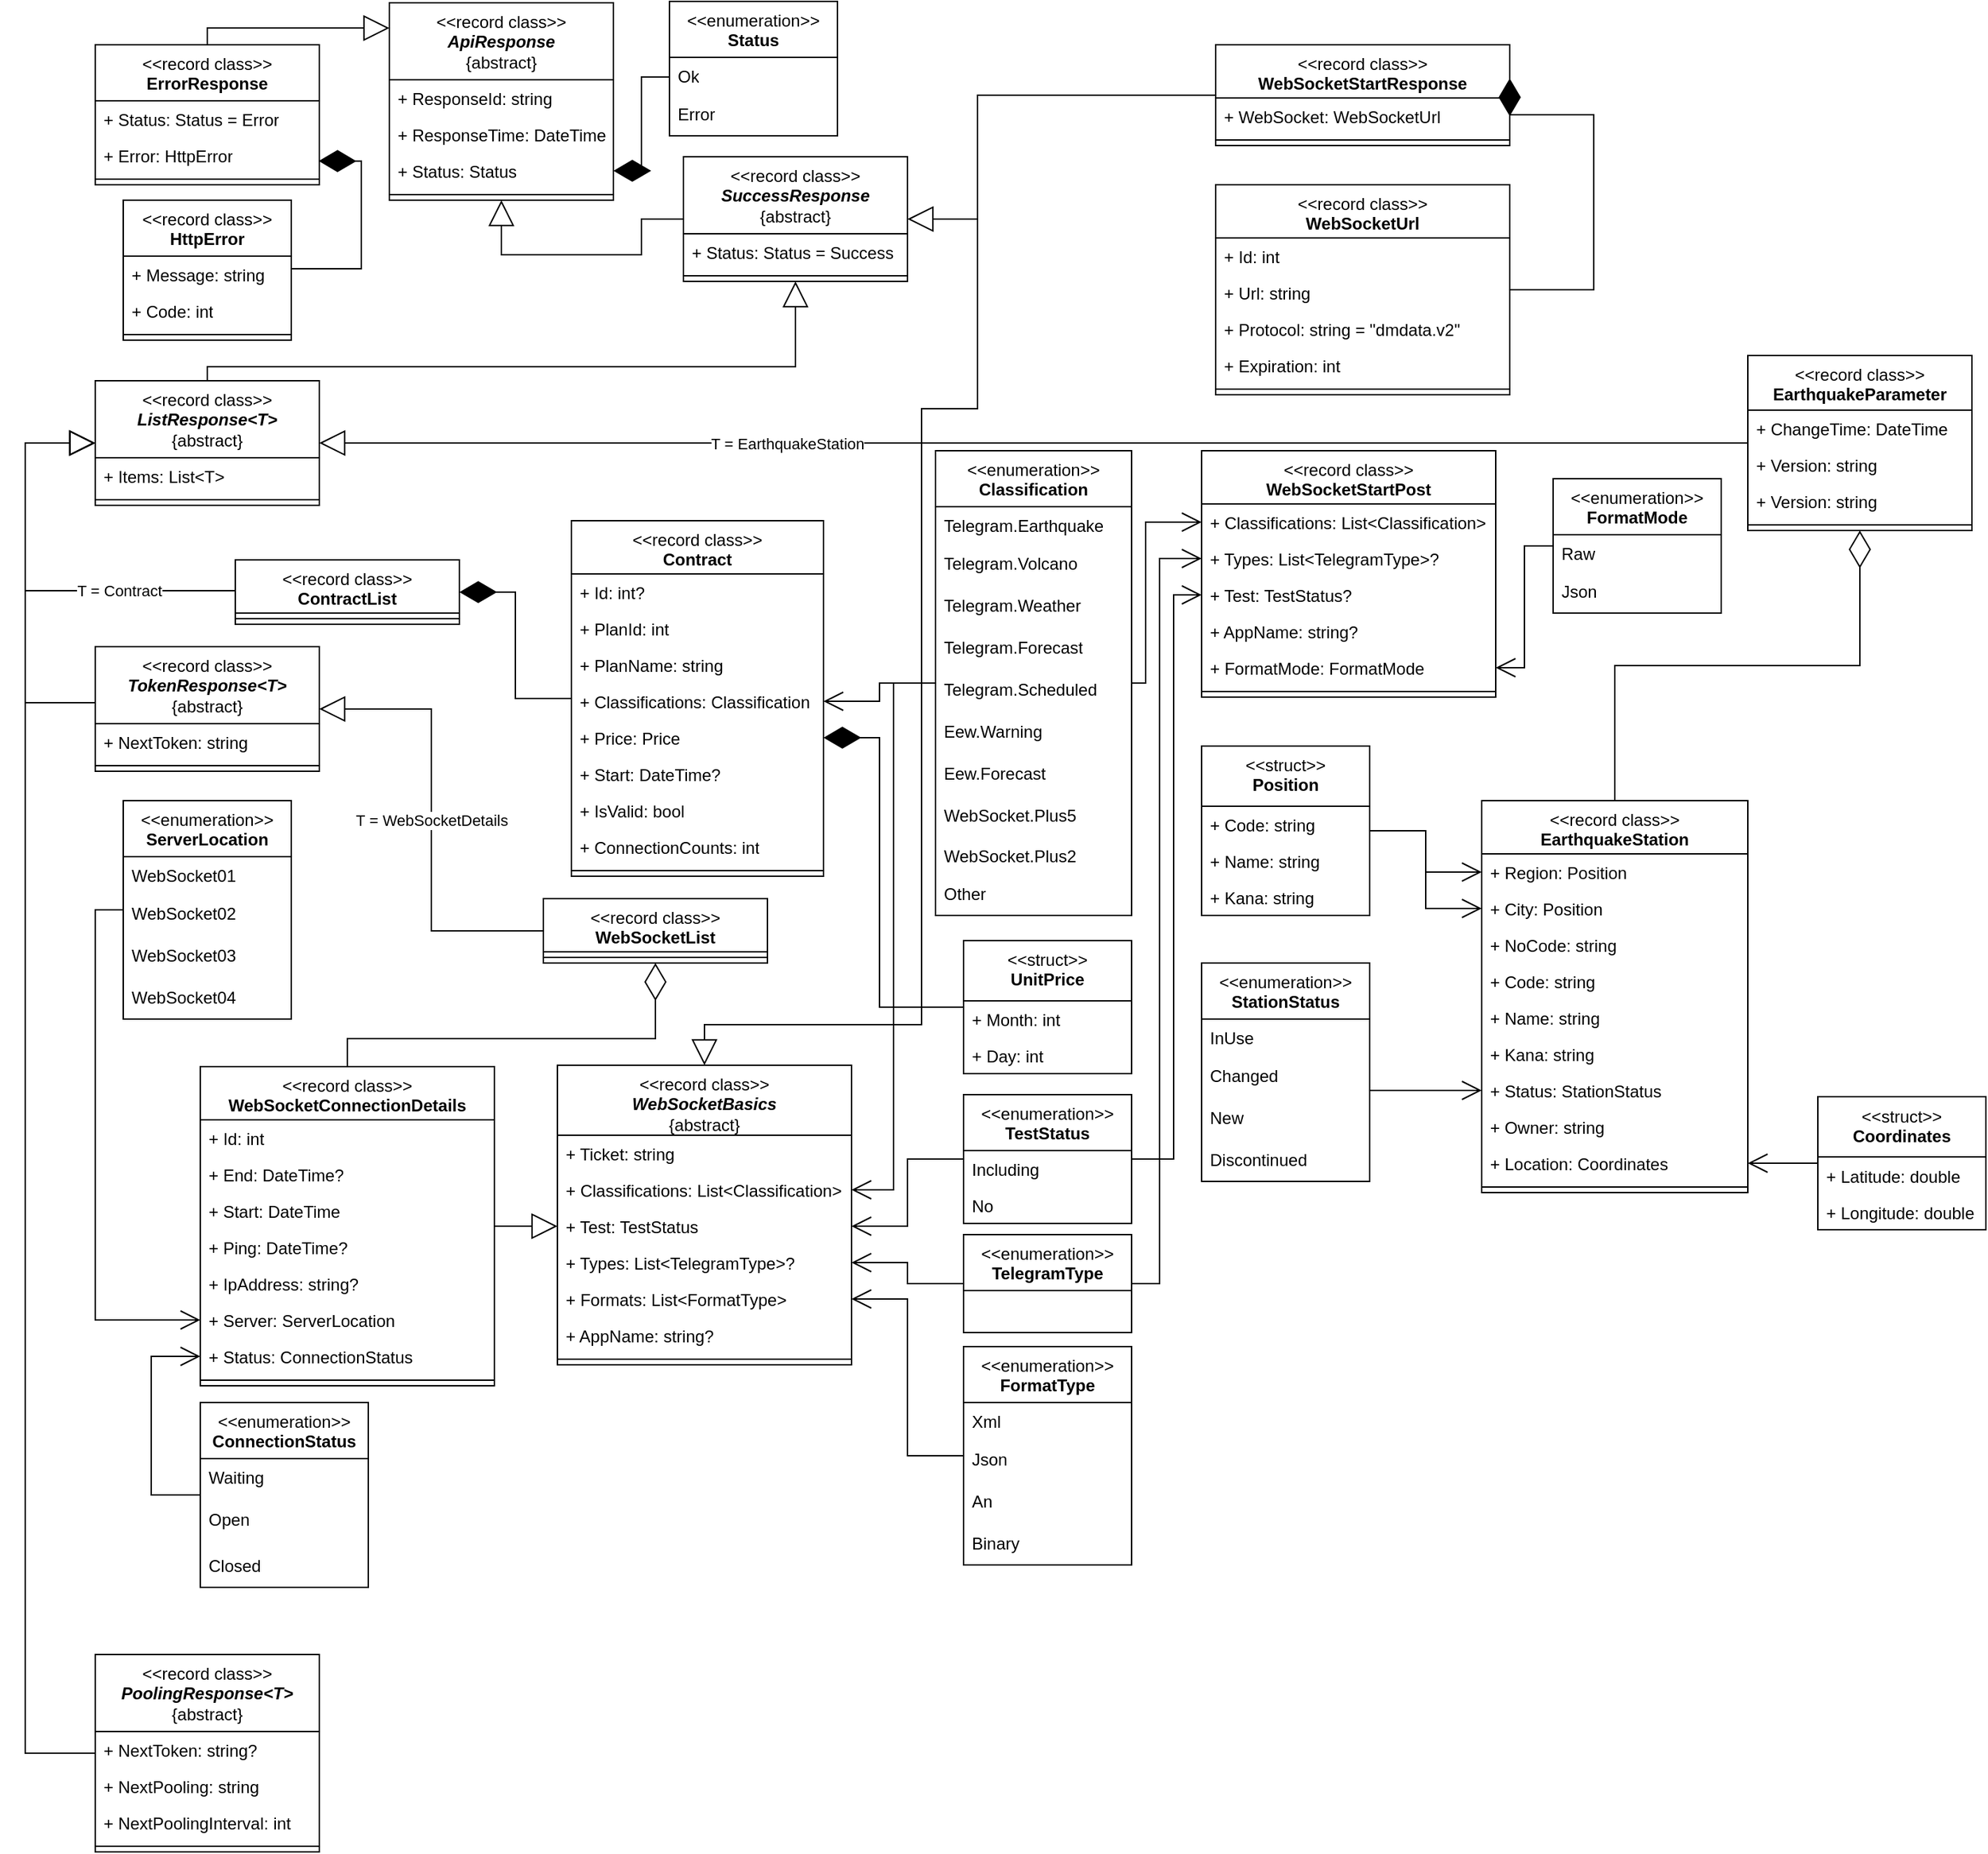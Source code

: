 <mxfile version="24.7.17">
  <diagram id="C5RBs43oDa-KdzZeNtuy" name="Page-1">
    <mxGraphModel dx="1592" dy="1063" grid="1" gridSize="10" guides="1" tooltips="1" connect="1" arrows="1" fold="1" page="1" pageScale="1" pageWidth="827" pageHeight="1169" math="0" shadow="0">
      <root>
        <mxCell id="WIyWlLk6GJQsqaUBKTNV-0" />
        <mxCell id="WIyWlLk6GJQsqaUBKTNV-1" parent="WIyWlLk6GJQsqaUBKTNV-0" />
        <mxCell id="YLLOaxHBiWGZTTnEDzXJ-4" value="&amp;lt;&amp;lt;enumeration&amp;gt;&amp;gt;&lt;br&gt;&lt;b&gt;Status&lt;/b&gt;" style="swimlane;fontStyle=0;align=center;verticalAlign=top;childLayout=stackLayout;horizontal=1;startSize=40;horizontalStack=0;resizeParent=1;resizeParentMax=0;resizeLast=0;collapsible=0;marginBottom=0;html=1;whiteSpace=wrap;" parent="WIyWlLk6GJQsqaUBKTNV-1" vertex="1">
          <mxGeometry x="490" y="9" width="120" height="96" as="geometry" />
        </mxCell>
        <mxCell id="YLLOaxHBiWGZTTnEDzXJ-6" value="Ok" style="text;strokeColor=none;fillColor=none;align=left;verticalAlign=top;spacingLeft=4;spacingRight=4;overflow=hidden;rotatable=0;points=[[0,0.5],[1,0.5]];portConstraint=eastwest;whiteSpace=wrap;html=1;" parent="YLLOaxHBiWGZTTnEDzXJ-4" vertex="1">
          <mxGeometry y="40" width="120" height="26" as="geometry" />
        </mxCell>
        <mxCell id="YLLOaxHBiWGZTTnEDzXJ-5" value="Error" style="text;html=1;strokeColor=none;fillColor=none;align=left;verticalAlign=middle;spacingLeft=4;spacingRight=4;overflow=hidden;rotatable=0;points=[[0,0.5],[1,0.5]];portConstraint=eastwest;whiteSpace=wrap;" parent="YLLOaxHBiWGZTTnEDzXJ-4" vertex="1">
          <mxGeometry y="66" width="120" height="30" as="geometry" />
        </mxCell>
        <mxCell id="YLLOaxHBiWGZTTnEDzXJ-40" value="" style="endArrow=diamondThin;endFill=1;endSize=24;html=1;rounded=0;entryX=1;entryY=0.5;entryDx=0;entryDy=0;edgeStyle=orthogonalEdgeStyle;" parent="WIyWlLk6GJQsqaUBKTNV-1" source="YLLOaxHBiWGZTTnEDzXJ-4" target="YLLOaxHBiWGZTTnEDzXJ-19" edge="1">
          <mxGeometry width="160" relative="1" as="geometry">
            <mxPoint x="660" y="100" as="sourcePoint" />
            <mxPoint x="650" y="90" as="targetPoint" />
            <Array as="points">
              <mxPoint x="470" y="63" />
              <mxPoint x="470" y="130" />
            </Array>
          </mxGeometry>
        </mxCell>
        <mxCell id="YLLOaxHBiWGZTTnEDzXJ-42" value="" style="endArrow=diamondThin;endFill=1;endSize=24;html=1;rounded=0;exitX=1;exitY=0.5;exitDx=0;exitDy=0;entryX=0.997;entryY=0.656;entryDx=0;entryDy=0;entryPerimeter=0;edgeStyle=orthogonalEdgeStyle;" parent="WIyWlLk6GJQsqaUBKTNV-1" source="YLLOaxHBiWGZTTnEDzXJ-125" target="YLLOaxHBiWGZTTnEDzXJ-29" edge="1">
          <mxGeometry width="160" relative="1" as="geometry">
            <mxPoint x="490" y="210" as="sourcePoint" />
            <mxPoint x="650" y="210" as="targetPoint" />
            <Array as="points">
              <mxPoint x="220" y="200" />
              <mxPoint x="270" y="200" />
              <mxPoint x="270" y="123" />
            </Array>
          </mxGeometry>
        </mxCell>
        <mxCell id="YLLOaxHBiWGZTTnEDzXJ-43" value="" style="endArrow=block;endSize=16;endFill=0;html=1;rounded=0;entryX=0;entryY=0.128;entryDx=0;entryDy=0;exitX=0.5;exitY=0;exitDx=0;exitDy=0;edgeStyle=orthogonalEdgeStyle;entryPerimeter=0;" parent="WIyWlLk6GJQsqaUBKTNV-1" source="YLLOaxHBiWGZTTnEDzXJ-134" target="YLLOaxHBiWGZTTnEDzXJ-117" edge="1">
          <mxGeometry x="0.765" y="38" width="160" relative="1" as="geometry">
            <mxPoint x="520" y="200" as="sourcePoint" />
            <mxPoint x="640" y="180" as="targetPoint" />
            <mxPoint as="offset" />
          </mxGeometry>
        </mxCell>
        <mxCell id="YLLOaxHBiWGZTTnEDzXJ-44" value="" style="endArrow=block;endSize=16;endFill=0;html=1;rounded=0;exitX=0;exitY=0.5;exitDx=0;exitDy=0;edgeStyle=orthogonalEdgeStyle;entryX=0.5;entryY=1;entryDx=0;entryDy=0;" parent="WIyWlLk6GJQsqaUBKTNV-1" source="YLLOaxHBiWGZTTnEDzXJ-142" target="YLLOaxHBiWGZTTnEDzXJ-117" edge="1">
          <mxGeometry width="160" relative="1" as="geometry">
            <mxPoint x="340" y="180" as="sourcePoint" />
            <mxPoint x="500" y="180" as="targetPoint" />
            <Array as="points">
              <mxPoint x="470" y="165" />
              <mxPoint x="470" y="190" />
              <mxPoint x="370" y="190" />
            </Array>
          </mxGeometry>
        </mxCell>
        <mxCell id="YLLOaxHBiWGZTTnEDzXJ-48" value="" style="endArrow=block;endSize=16;endFill=0;html=1;rounded=0;exitX=0.5;exitY=0;exitDx=0;exitDy=0;entryX=0.5;entryY=1;entryDx=0;entryDy=0;edgeStyle=orthogonalEdgeStyle;" parent="WIyWlLk6GJQsqaUBKTNV-1" source="YLLOaxHBiWGZTTnEDzXJ-147" target="YLLOaxHBiWGZTTnEDzXJ-142" edge="1">
          <mxGeometry width="160" relative="1" as="geometry">
            <mxPoint x="280" y="270" as="sourcePoint" />
            <mxPoint x="440" y="270" as="targetPoint" />
            <Array as="points">
              <mxPoint x="160" y="270" />
              <mxPoint x="580" y="270" />
            </Array>
          </mxGeometry>
        </mxCell>
        <mxCell id="YLLOaxHBiWGZTTnEDzXJ-79" value="&amp;lt;&amp;lt;enumeration&amp;gt;&amp;gt;&lt;br&gt;&lt;b&gt;Classification&lt;/b&gt;" style="swimlane;fontStyle=0;align=center;verticalAlign=top;childLayout=stackLayout;horizontal=1;startSize=40;horizontalStack=0;resizeParent=1;resizeParentMax=0;resizeLast=0;collapsible=0;marginBottom=0;html=1;whiteSpace=wrap;" parent="WIyWlLk6GJQsqaUBKTNV-1" vertex="1">
          <mxGeometry x="680" y="330" width="140" height="332" as="geometry" />
        </mxCell>
        <mxCell id="ryrtGhmW_Z26ruCLo2IK-88" value="Telegram.Earthquake" style="text;strokeColor=none;fillColor=none;align=left;verticalAlign=top;spacingLeft=4;spacingRight=4;overflow=hidden;rotatable=0;points=[[0,0.5],[1,0.5]];portConstraint=eastwest;whiteSpace=wrap;html=1;movable=0;resizable=0;deletable=0;editable=0;locked=1;connectable=0;" parent="YLLOaxHBiWGZTTnEDzXJ-79" vertex="1">
          <mxGeometry y="40" width="140" height="26" as="geometry" />
        </mxCell>
        <mxCell id="ryrtGhmW_Z26ruCLo2IK-89" value="Telegram.Volcano" style="text;html=1;strokeColor=none;fillColor=none;align=left;verticalAlign=middle;spacingLeft=4;spacingRight=4;overflow=hidden;rotatable=0;points=[[0,0.5],[1,0.5]];portConstraint=eastwest;whiteSpace=wrap;movable=0;resizable=0;deletable=0;editable=0;locked=1;connectable=0;" parent="YLLOaxHBiWGZTTnEDzXJ-79" vertex="1">
          <mxGeometry y="66" width="140" height="30" as="geometry" />
        </mxCell>
        <mxCell id="ryrtGhmW_Z26ruCLo2IK-90" value="Telegram.Weather" style="text;html=1;strokeColor=none;fillColor=none;align=left;verticalAlign=middle;spacingLeft=4;spacingRight=4;overflow=hidden;rotatable=0;points=[[0,0.5],[1,0.5]];portConstraint=eastwest;whiteSpace=wrap;movable=0;resizable=0;deletable=0;editable=0;locked=1;connectable=0;" parent="YLLOaxHBiWGZTTnEDzXJ-79" vertex="1">
          <mxGeometry y="96" width="140" height="30" as="geometry" />
        </mxCell>
        <mxCell id="ryrtGhmW_Z26ruCLo2IK-91" value="Telegram.Forecast" style="text;html=1;strokeColor=none;fillColor=none;align=left;verticalAlign=middle;spacingLeft=4;spacingRight=4;overflow=hidden;rotatable=0;points=[[0,0.5],[1,0.5]];portConstraint=eastwest;whiteSpace=wrap;movable=0;resizable=0;deletable=0;editable=0;locked=1;connectable=0;" parent="YLLOaxHBiWGZTTnEDzXJ-79" vertex="1">
          <mxGeometry y="126" width="140" height="30" as="geometry" />
        </mxCell>
        <mxCell id="ryrtGhmW_Z26ruCLo2IK-92" value="Telegram.Scheduled" style="text;html=1;strokeColor=none;fillColor=none;align=left;verticalAlign=middle;spacingLeft=4;spacingRight=4;overflow=hidden;rotatable=0;points=[[0,0.5],[1,0.5]];portConstraint=eastwest;whiteSpace=wrap;movable=0;resizable=0;deletable=0;editable=0;locked=1;connectable=0;" parent="YLLOaxHBiWGZTTnEDzXJ-79" vertex="1">
          <mxGeometry y="156" width="140" height="30" as="geometry" />
        </mxCell>
        <mxCell id="ryrtGhmW_Z26ruCLo2IK-95" value="Eew.Warning" style="text;html=1;strokeColor=none;fillColor=none;align=left;verticalAlign=middle;spacingLeft=4;spacingRight=4;overflow=hidden;rotatable=0;points=[[0,0.5],[1,0.5]];portConstraint=eastwest;whiteSpace=wrap;movable=0;resizable=0;deletable=0;editable=0;locked=1;connectable=0;" parent="YLLOaxHBiWGZTTnEDzXJ-79" vertex="1">
          <mxGeometry y="186" width="140" height="30" as="geometry" />
        </mxCell>
        <mxCell id="ryrtGhmW_Z26ruCLo2IK-94" value="Eew.Forecast" style="text;html=1;strokeColor=none;fillColor=none;align=left;verticalAlign=middle;spacingLeft=4;spacingRight=4;overflow=hidden;rotatable=0;points=[[0,0.5],[1,0.5]];portConstraint=eastwest;whiteSpace=wrap;movable=0;resizable=0;deletable=0;editable=0;locked=1;connectable=0;" parent="YLLOaxHBiWGZTTnEDzXJ-79" vertex="1">
          <mxGeometry y="216" width="140" height="30" as="geometry" />
        </mxCell>
        <mxCell id="ryrtGhmW_Z26ruCLo2IK-97" value="WebSocket.Plus5" style="text;html=1;strokeColor=none;fillColor=none;align=left;verticalAlign=middle;spacingLeft=4;spacingRight=4;overflow=hidden;rotatable=0;points=[[0,0.5],[1,0.5]];portConstraint=eastwest;whiteSpace=wrap;movable=0;resizable=0;deletable=0;editable=0;locked=1;connectable=0;" parent="YLLOaxHBiWGZTTnEDzXJ-79" vertex="1">
          <mxGeometry y="246" width="140" height="30" as="geometry" />
        </mxCell>
        <mxCell id="ryrtGhmW_Z26ruCLo2IK-96" value="WebSocket.Plus2" style="text;strokeColor=none;fillColor=none;align=left;verticalAlign=top;spacingLeft=4;spacingRight=4;overflow=hidden;rotatable=0;points=[[0,0.5],[1,0.5]];portConstraint=eastwest;whiteSpace=wrap;html=1;movable=0;resizable=0;deletable=0;editable=0;locked=1;connectable=0;" parent="YLLOaxHBiWGZTTnEDzXJ-79" vertex="1">
          <mxGeometry y="276" width="140" height="26" as="geometry" />
        </mxCell>
        <mxCell id="ryrtGhmW_Z26ruCLo2IK-98" value="Other" style="text;html=1;strokeColor=none;fillColor=none;align=left;verticalAlign=middle;spacingLeft=4;spacingRight=4;overflow=hidden;rotatable=0;points=[[0,0.5],[1,0.5]];portConstraint=eastwest;whiteSpace=wrap;movable=0;resizable=0;deletable=0;editable=0;locked=1;connectable=0;" parent="YLLOaxHBiWGZTTnEDzXJ-79" vertex="1">
          <mxGeometry y="302" width="140" height="30" as="geometry" />
        </mxCell>
        <mxCell id="YLLOaxHBiWGZTTnEDzXJ-103" value="" style="endArrow=diamondThin;endFill=1;endSize=24;html=1;rounded=0;entryX=1;entryY=0.5;entryDx=0;entryDy=0;exitX=0;exitY=0.5;exitDx=0;exitDy=0;edgeStyle=orthogonalEdgeStyle;" parent="WIyWlLk6GJQsqaUBKTNV-1" source="YLLOaxHBiWGZTTnEDzXJ-154" target="YLLOaxHBiWGZTTnEDzXJ-150" edge="1">
          <mxGeometry width="160" relative="1" as="geometry">
            <mxPoint x="413" y="431" as="sourcePoint" />
            <mxPoint x="460" y="560" as="targetPoint" />
          </mxGeometry>
        </mxCell>
        <mxCell id="YLLOaxHBiWGZTTnEDzXJ-104" value="T = Contract" style="endArrow=block;endSize=16;endFill=0;html=1;rounded=0;entryX=0;entryY=0.5;entryDx=0;entryDy=0;exitX=0;exitY=0.5;exitDx=0;exitDy=0;edgeStyle=orthogonalEdgeStyle;" parent="WIyWlLk6GJQsqaUBKTNV-1" source="YLLOaxHBiWGZTTnEDzXJ-150" target="YLLOaxHBiWGZTTnEDzXJ-147" edge="1">
          <mxGeometry x="-0.45" width="160" relative="1" as="geometry">
            <mxPoint x="250" y="450" as="sourcePoint" />
            <mxPoint x="410" y="450" as="targetPoint" />
            <Array as="points">
              <mxPoint x="30" y="430" />
              <mxPoint x="30" y="324" />
            </Array>
            <mxPoint as="offset" />
          </mxGeometry>
        </mxCell>
        <mxCell id="YLLOaxHBiWGZTTnEDzXJ-117" value="&amp;lt;&amp;lt;record class&amp;gt;&amp;gt;&lt;br&gt;&lt;b&gt;&lt;i&gt;ApiResponse&lt;/i&gt;&lt;/b&gt;&lt;br&gt;{abstract}" style="swimlane;fontStyle=0;align=center;verticalAlign=top;childLayout=stackLayout;horizontal=1;startSize=55;horizontalStack=0;resizeParent=1;resizeParentMax=0;resizeLast=0;collapsible=0;marginBottom=0;html=1;whiteSpace=wrap;" parent="WIyWlLk6GJQsqaUBKTNV-1" vertex="1">
          <mxGeometry x="290" y="10" width="160" height="141" as="geometry" />
        </mxCell>
        <mxCell id="YLLOaxHBiWGZTTnEDzXJ-18" value="+ ResponseId: string" style="text;strokeColor=none;fillColor=none;align=left;verticalAlign=top;spacingLeft=4;spacingRight=4;overflow=hidden;rotatable=0;points=[[0,0.5],[1,0.5]];portConstraint=eastwest;whiteSpace=wrap;html=1;" parent="YLLOaxHBiWGZTTnEDzXJ-117" vertex="1">
          <mxGeometry y="55" width="160" height="26" as="geometry" />
        </mxCell>
        <mxCell id="YLLOaxHBiWGZTTnEDzXJ-15" value="+ ResponseTime: DateTime" style="text;strokeColor=none;fillColor=none;align=left;verticalAlign=top;spacingLeft=4;spacingRight=4;overflow=hidden;rotatable=0;points=[[0,0.5],[1,0.5]];portConstraint=eastwest;whiteSpace=wrap;html=1;" parent="YLLOaxHBiWGZTTnEDzXJ-117" vertex="1">
          <mxGeometry y="81" width="160" height="26" as="geometry" />
        </mxCell>
        <mxCell id="YLLOaxHBiWGZTTnEDzXJ-19" value="+ Status: Status" style="text;strokeColor=none;fillColor=none;align=left;verticalAlign=top;spacingLeft=4;spacingRight=4;overflow=hidden;rotatable=0;points=[[0,0.5],[1,0.5]];portConstraint=eastwest;whiteSpace=wrap;html=1;" parent="YLLOaxHBiWGZTTnEDzXJ-117" vertex="1">
          <mxGeometry y="107" width="160" height="26" as="geometry" />
        </mxCell>
        <mxCell id="YLLOaxHBiWGZTTnEDzXJ-122" value="" style="line;strokeWidth=1;fillColor=none;align=left;verticalAlign=middle;spacingTop=-1;spacingLeft=3;spacingRight=3;rotatable=0;labelPosition=right;points=[];portConstraint=eastwest;" parent="YLLOaxHBiWGZTTnEDzXJ-117" vertex="1">
          <mxGeometry y="133" width="160" height="8" as="geometry" />
        </mxCell>
        <mxCell id="YLLOaxHBiWGZTTnEDzXJ-125" value="&amp;lt;&amp;lt;record class&amp;gt;&amp;gt;&lt;br&gt;&lt;b&gt;HttpError&lt;/b&gt;" style="swimlane;fontStyle=0;align=center;verticalAlign=top;childLayout=stackLayout;horizontal=1;startSize=40;horizontalStack=0;resizeParent=1;resizeParentMax=0;resizeLast=0;collapsible=0;marginBottom=0;html=1;whiteSpace=wrap;" parent="WIyWlLk6GJQsqaUBKTNV-1" vertex="1">
          <mxGeometry x="100" y="151" width="120" height="100" as="geometry" />
        </mxCell>
        <mxCell id="YLLOaxHBiWGZTTnEDzXJ-34" value="+ Message: string" style="text;strokeColor=none;fillColor=none;align=left;verticalAlign=top;spacingLeft=4;spacingRight=4;overflow=hidden;rotatable=0;points=[[0,0.5],[1,0.5]];portConstraint=eastwest;whiteSpace=wrap;html=1;" parent="YLLOaxHBiWGZTTnEDzXJ-125" vertex="1">
          <mxGeometry y="40" width="120" height="26" as="geometry" />
        </mxCell>
        <mxCell id="YLLOaxHBiWGZTTnEDzXJ-35" value="+ Code: int" style="text;strokeColor=none;fillColor=none;align=left;verticalAlign=top;spacingLeft=4;spacingRight=4;overflow=hidden;rotatable=0;points=[[0,0.5],[1,0.5]];portConstraint=eastwest;whiteSpace=wrap;html=1;" parent="YLLOaxHBiWGZTTnEDzXJ-125" vertex="1">
          <mxGeometry y="66" width="120" height="26" as="geometry" />
        </mxCell>
        <mxCell id="YLLOaxHBiWGZTTnEDzXJ-129" value="" style="line;strokeWidth=1;fillColor=none;align=left;verticalAlign=middle;spacingTop=-1;spacingLeft=3;spacingRight=3;rotatable=0;labelPosition=right;points=[];portConstraint=eastwest;" parent="YLLOaxHBiWGZTTnEDzXJ-125" vertex="1">
          <mxGeometry y="92" width="120" height="8" as="geometry" />
        </mxCell>
        <mxCell id="YLLOaxHBiWGZTTnEDzXJ-134" value="&amp;lt;&amp;lt;record class&amp;gt;&amp;gt;&lt;br&gt;&lt;b&gt;ErrorResponse&lt;/b&gt;" style="swimlane;fontStyle=0;align=center;verticalAlign=top;childLayout=stackLayout;horizontal=1;startSize=40;horizontalStack=0;resizeParent=1;resizeParentMax=0;resizeLast=0;collapsible=0;marginBottom=0;html=1;whiteSpace=wrap;" parent="WIyWlLk6GJQsqaUBKTNV-1" vertex="1">
          <mxGeometry x="80" y="40" width="160" height="100" as="geometry" />
        </mxCell>
        <mxCell id="YLLOaxHBiWGZTTnEDzXJ-28" value="+ Status: Status = Error" style="text;strokeColor=none;fillColor=none;align=left;verticalAlign=top;spacingLeft=4;spacingRight=4;overflow=hidden;rotatable=0;points=[[0,0.5],[1,0.5]];portConstraint=eastwest;whiteSpace=wrap;html=1;" parent="YLLOaxHBiWGZTTnEDzXJ-134" vertex="1">
          <mxGeometry y="40" width="160" height="26" as="geometry" />
        </mxCell>
        <mxCell id="YLLOaxHBiWGZTTnEDzXJ-29" value="+ Error: HttpError" style="text;strokeColor=none;fillColor=none;align=left;verticalAlign=top;spacingLeft=4;spacingRight=4;overflow=hidden;rotatable=0;points=[[0,0.5],[1,0.5]];portConstraint=eastwest;whiteSpace=wrap;html=1;" parent="YLLOaxHBiWGZTTnEDzXJ-134" vertex="1">
          <mxGeometry y="66" width="160" height="26" as="geometry" />
        </mxCell>
        <mxCell id="YLLOaxHBiWGZTTnEDzXJ-137" value="" style="line;strokeWidth=1;fillColor=none;align=left;verticalAlign=middle;spacingTop=-1;spacingLeft=3;spacingRight=3;rotatable=0;labelPosition=right;points=[];portConstraint=eastwest;" parent="YLLOaxHBiWGZTTnEDzXJ-134" vertex="1">
          <mxGeometry y="92" width="160" height="8" as="geometry" />
        </mxCell>
        <mxCell id="YLLOaxHBiWGZTTnEDzXJ-142" value="&amp;lt;&amp;lt;record class&amp;gt;&amp;gt;&lt;br&gt;&lt;b&gt;&lt;i&gt;SuccessResponse&lt;/i&gt;&lt;/b&gt;&lt;br&gt;{abstract}" style="swimlane;fontStyle=0;align=center;verticalAlign=top;childLayout=stackLayout;horizontal=1;startSize=55;horizontalStack=0;resizeParent=1;resizeParentMax=0;resizeLast=0;collapsible=0;marginBottom=0;html=1;whiteSpace=wrap;" parent="WIyWlLk6GJQsqaUBKTNV-1" vertex="1">
          <mxGeometry x="500" y="120" width="160" height="89" as="geometry" />
        </mxCell>
        <mxCell id="YLLOaxHBiWGZTTnEDzXJ-145" value="+ Status: Status = Success" style="text;strokeColor=none;fillColor=none;align=left;verticalAlign=top;spacingLeft=4;spacingRight=4;overflow=hidden;rotatable=0;points=[[0,0.5],[1,0.5]];portConstraint=eastwest;whiteSpace=wrap;html=1;" parent="YLLOaxHBiWGZTTnEDzXJ-142" vertex="1">
          <mxGeometry y="55" width="160" height="26" as="geometry" />
        </mxCell>
        <mxCell id="YLLOaxHBiWGZTTnEDzXJ-146" value="" style="line;strokeWidth=1;fillColor=none;align=left;verticalAlign=middle;spacingTop=-1;spacingLeft=3;spacingRight=3;rotatable=0;labelPosition=right;points=[];portConstraint=eastwest;" parent="YLLOaxHBiWGZTTnEDzXJ-142" vertex="1">
          <mxGeometry y="81" width="160" height="8" as="geometry" />
        </mxCell>
        <mxCell id="YLLOaxHBiWGZTTnEDzXJ-147" value="&amp;lt;&amp;lt;record class&amp;gt;&amp;gt;&lt;br&gt;&lt;b&gt;&lt;i&gt;ListResponse&amp;lt;T&amp;gt;&lt;/i&gt;&lt;/b&gt;&lt;br&gt;{abstract}" style="swimlane;fontStyle=0;align=center;verticalAlign=top;childLayout=stackLayout;horizontal=1;startSize=55;horizontalStack=0;resizeParent=1;resizeParentMax=0;resizeLast=0;collapsible=0;marginBottom=0;html=1;whiteSpace=wrap;" parent="WIyWlLk6GJQsqaUBKTNV-1" vertex="1">
          <mxGeometry x="80" y="280" width="160" height="89" as="geometry" />
        </mxCell>
        <mxCell id="YLLOaxHBiWGZTTnEDzXJ-148" value="+ Items: List&amp;lt;T&amp;gt;" style="text;strokeColor=none;fillColor=none;align=left;verticalAlign=top;spacingLeft=4;spacingRight=4;overflow=hidden;rotatable=0;points=[[0,0.5],[1,0.5]];portConstraint=eastwest;whiteSpace=wrap;html=1;" parent="YLLOaxHBiWGZTTnEDzXJ-147" vertex="1">
          <mxGeometry y="55" width="160" height="26" as="geometry" />
        </mxCell>
        <mxCell id="YLLOaxHBiWGZTTnEDzXJ-149" value="" style="line;strokeWidth=1;fillColor=none;align=left;verticalAlign=middle;spacingTop=-1;spacingLeft=3;spacingRight=3;rotatable=0;labelPosition=right;points=[];portConstraint=eastwest;" parent="YLLOaxHBiWGZTTnEDzXJ-147" vertex="1">
          <mxGeometry y="81" width="160" height="8" as="geometry" />
        </mxCell>
        <mxCell id="YLLOaxHBiWGZTTnEDzXJ-150" value="&amp;lt;&amp;lt;record class&amp;gt;&amp;gt;&lt;br&gt;&lt;b&gt;ContractList&lt;/b&gt;" style="swimlane;fontStyle=0;align=center;verticalAlign=top;childLayout=stackLayout;horizontal=1;startSize=38;horizontalStack=0;resizeParent=1;resizeParentMax=0;resizeLast=0;collapsible=0;marginBottom=0;html=1;whiteSpace=wrap;" parent="WIyWlLk6GJQsqaUBKTNV-1" vertex="1">
          <mxGeometry x="180" y="408" width="160" height="46" as="geometry" />
        </mxCell>
        <mxCell id="YLLOaxHBiWGZTTnEDzXJ-152" value="" style="line;strokeWidth=1;fillColor=none;align=left;verticalAlign=middle;spacingTop=-1;spacingLeft=3;spacingRight=3;rotatable=0;labelPosition=right;points=[];portConstraint=eastwest;" parent="YLLOaxHBiWGZTTnEDzXJ-150" vertex="1">
          <mxGeometry y="38" width="160" height="8" as="geometry" />
        </mxCell>
        <mxCell id="YLLOaxHBiWGZTTnEDzXJ-154" value="&amp;lt;&amp;lt;record class&amp;gt;&amp;gt;&lt;br&gt;&lt;b&gt;Contract&lt;/b&gt;" style="swimlane;fontStyle=0;align=center;verticalAlign=top;childLayout=stackLayout;horizontal=1;startSize=38;horizontalStack=0;resizeParent=1;resizeParentMax=0;resizeLast=0;collapsible=0;marginBottom=0;html=1;whiteSpace=wrap;" parent="WIyWlLk6GJQsqaUBKTNV-1" vertex="1">
          <mxGeometry x="420" y="380" width="180" height="254" as="geometry" />
        </mxCell>
        <mxCell id="YLLOaxHBiWGZTTnEDzXJ-55" value="+ Id: int?" style="text;strokeColor=none;fillColor=none;align=left;verticalAlign=top;spacingLeft=4;spacingRight=4;overflow=hidden;rotatable=0;points=[[0,0.5],[1,0.5]];portConstraint=eastwest;whiteSpace=wrap;html=1;movable=0;resizable=0;deletable=0;editable=0;locked=1;connectable=0;" parent="YLLOaxHBiWGZTTnEDzXJ-154" vertex="1">
          <mxGeometry y="38" width="180" height="26" as="geometry" />
        </mxCell>
        <mxCell id="YLLOaxHBiWGZTTnEDzXJ-56" value="+ PlanId: int" style="text;strokeColor=none;fillColor=none;align=left;verticalAlign=top;spacingLeft=4;spacingRight=4;overflow=hidden;rotatable=0;points=[[0,0.5],[1,0.5]];portConstraint=eastwest;whiteSpace=wrap;html=1;movable=0;resizable=0;deletable=0;editable=0;locked=1;connectable=0;" parent="YLLOaxHBiWGZTTnEDzXJ-154" vertex="1">
          <mxGeometry y="64" width="180" height="26" as="geometry" />
        </mxCell>
        <mxCell id="YLLOaxHBiWGZTTnEDzXJ-57" value="+ PlanName: string" style="text;strokeColor=none;fillColor=none;align=left;verticalAlign=top;spacingLeft=4;spacingRight=4;overflow=hidden;rotatable=0;points=[[0,0.5],[1,0.5]];portConstraint=eastwest;whiteSpace=wrap;html=1;movable=0;resizable=0;deletable=0;editable=0;locked=1;connectable=0;" parent="YLLOaxHBiWGZTTnEDzXJ-154" vertex="1">
          <mxGeometry y="90" width="180" height="26" as="geometry" />
        </mxCell>
        <mxCell id="YLLOaxHBiWGZTTnEDzXJ-60" value="+ Classifications: Classification" style="text;strokeColor=none;fillColor=none;align=left;verticalAlign=top;spacingLeft=4;spacingRight=4;overflow=hidden;rotatable=0;points=[[0,0.5],[1,0.5]];portConstraint=eastwest;whiteSpace=wrap;html=1;movable=0;resizable=0;deletable=0;editable=0;locked=1;connectable=0;" parent="YLLOaxHBiWGZTTnEDzXJ-154" vertex="1">
          <mxGeometry y="116" width="180" height="26" as="geometry" />
        </mxCell>
        <mxCell id="YLLOaxHBiWGZTTnEDzXJ-59" value="+ Price: Price" style="text;strokeColor=none;fillColor=none;align=left;verticalAlign=top;spacingLeft=4;spacingRight=4;overflow=hidden;rotatable=0;points=[[0,0.5],[1,0.5]];portConstraint=eastwest;whiteSpace=wrap;html=1;movable=0;resizable=0;deletable=0;editable=0;locked=1;connectable=0;" parent="YLLOaxHBiWGZTTnEDzXJ-154" vertex="1">
          <mxGeometry y="142" width="180" height="26" as="geometry" />
        </mxCell>
        <mxCell id="YLLOaxHBiWGZTTnEDzXJ-73" value="+ Start: DateTime?" style="text;strokeColor=none;fillColor=none;align=left;verticalAlign=top;spacingLeft=4;spacingRight=4;overflow=hidden;rotatable=0;points=[[0,0.5],[1,0.5]];portConstraint=eastwest;whiteSpace=wrap;html=1;movable=0;resizable=0;deletable=0;editable=0;locked=1;connectable=0;" parent="YLLOaxHBiWGZTTnEDzXJ-154" vertex="1">
          <mxGeometry y="168" width="180" height="26" as="geometry" />
        </mxCell>
        <mxCell id="YLLOaxHBiWGZTTnEDzXJ-72" value="+ IsValid: bool" style="text;strokeColor=none;fillColor=none;align=left;verticalAlign=top;spacingLeft=4;spacingRight=4;overflow=hidden;rotatable=0;points=[[0,0.5],[1,0.5]];portConstraint=eastwest;whiteSpace=wrap;html=1;movable=0;resizable=0;deletable=0;editable=0;locked=1;connectable=0;" parent="YLLOaxHBiWGZTTnEDzXJ-154" vertex="1">
          <mxGeometry y="194" width="180" height="26" as="geometry" />
        </mxCell>
        <mxCell id="YLLOaxHBiWGZTTnEDzXJ-74" value="+ ConnectionCounts: int" style="text;strokeColor=none;fillColor=none;align=left;verticalAlign=top;spacingLeft=4;spacingRight=4;overflow=hidden;rotatable=0;points=[[0,0.5],[1,0.5]];portConstraint=eastwest;whiteSpace=wrap;html=1;movable=0;resizable=0;deletable=0;editable=0;locked=1;connectable=0;" parent="YLLOaxHBiWGZTTnEDzXJ-154" vertex="1">
          <mxGeometry y="220" width="180" height="26" as="geometry" />
        </mxCell>
        <mxCell id="YLLOaxHBiWGZTTnEDzXJ-156" value="" style="line;strokeWidth=1;fillColor=none;align=left;verticalAlign=middle;spacingTop=-1;spacingLeft=3;spacingRight=3;rotatable=0;labelPosition=right;points=[];portConstraint=eastwest;" parent="YLLOaxHBiWGZTTnEDzXJ-154" vertex="1">
          <mxGeometry y="246" width="180" height="8" as="geometry" />
        </mxCell>
        <mxCell id="YLLOaxHBiWGZTTnEDzXJ-157" value="&amp;lt;&amp;lt;record class&amp;gt;&amp;gt;&lt;br&gt;&lt;b&gt;&lt;i&gt;TokenResponse&amp;lt;T&amp;gt;&lt;/i&gt;&lt;/b&gt;&lt;br&gt;{abstract}" style="swimlane;fontStyle=0;align=center;verticalAlign=top;childLayout=stackLayout;horizontal=1;startSize=55;horizontalStack=0;resizeParent=1;resizeParentMax=0;resizeLast=0;collapsible=0;marginBottom=0;html=1;whiteSpace=wrap;" parent="WIyWlLk6GJQsqaUBKTNV-1" vertex="1">
          <mxGeometry x="80" y="470" width="160" height="89" as="geometry" />
        </mxCell>
        <mxCell id="YLLOaxHBiWGZTTnEDzXJ-158" value="+ NextToken: string" style="text;strokeColor=none;fillColor=none;align=left;verticalAlign=top;spacingLeft=4;spacingRight=4;overflow=hidden;rotatable=0;points=[[0,0.5],[1,0.5]];portConstraint=eastwest;whiteSpace=wrap;html=1;" parent="YLLOaxHBiWGZTTnEDzXJ-157" vertex="1">
          <mxGeometry y="55" width="160" height="26" as="geometry" />
        </mxCell>
        <mxCell id="YLLOaxHBiWGZTTnEDzXJ-159" value="" style="line;strokeWidth=1;fillColor=none;align=left;verticalAlign=middle;spacingTop=-1;spacingLeft=3;spacingRight=3;rotatable=0;labelPosition=right;points=[];portConstraint=eastwest;" parent="YLLOaxHBiWGZTTnEDzXJ-157" vertex="1">
          <mxGeometry y="81" width="160" height="8" as="geometry" />
        </mxCell>
        <mxCell id="YLLOaxHBiWGZTTnEDzXJ-161" value="" style="endArrow=block;endSize=16;endFill=0;html=1;rounded=0;entryX=0;entryY=0.5;entryDx=0;entryDy=0;exitX=0;exitY=0.5;exitDx=0;exitDy=0;edgeStyle=orthogonalEdgeStyle;" parent="WIyWlLk6GJQsqaUBKTNV-1" source="YLLOaxHBiWGZTTnEDzXJ-157" target="YLLOaxHBiWGZTTnEDzXJ-147" edge="1">
          <mxGeometry width="160" relative="1" as="geometry">
            <mxPoint x="270" y="580" as="sourcePoint" />
            <mxPoint x="430" y="580" as="targetPoint" />
            <Array as="points">
              <mxPoint x="80" y="510" />
              <mxPoint x="30" y="510" />
              <mxPoint x="30" y="324" />
            </Array>
          </mxGeometry>
        </mxCell>
        <mxCell id="YLLOaxHBiWGZTTnEDzXJ-162" value="&amp;lt;&amp;lt;record class&amp;gt;&amp;gt;&lt;br&gt;&lt;div&gt;&lt;b&gt;&lt;i&gt;PoolingResponse&amp;lt;T&amp;gt;&lt;/i&gt;&lt;/b&gt;&lt;br&gt;{abstract}&lt;/div&gt;" style="swimlane;fontStyle=0;align=center;verticalAlign=top;childLayout=stackLayout;horizontal=1;startSize=55;horizontalStack=0;resizeParent=1;resizeParentMax=0;resizeLast=0;collapsible=0;marginBottom=0;html=1;whiteSpace=wrap;" parent="WIyWlLk6GJQsqaUBKTNV-1" vertex="1">
          <mxGeometry x="80" y="1190" width="160" height="141" as="geometry" />
        </mxCell>
        <mxCell id="YLLOaxHBiWGZTTnEDzXJ-185" value="+ NextToken: string?" style="text;strokeColor=none;fillColor=none;align=left;verticalAlign=top;spacingLeft=4;spacingRight=4;overflow=hidden;rotatable=0;points=[[0,0.5],[1,0.5]];portConstraint=eastwest;whiteSpace=wrap;html=1;" parent="YLLOaxHBiWGZTTnEDzXJ-162" vertex="1">
          <mxGeometry y="55" width="160" height="26" as="geometry" />
        </mxCell>
        <mxCell id="YLLOaxHBiWGZTTnEDzXJ-186" value="+ NextPooling: string" style="text;strokeColor=none;fillColor=none;align=left;verticalAlign=top;spacingLeft=4;spacingRight=4;overflow=hidden;rotatable=0;points=[[0,0.5],[1,0.5]];portConstraint=eastwest;whiteSpace=wrap;html=1;" parent="YLLOaxHBiWGZTTnEDzXJ-162" vertex="1">
          <mxGeometry y="81" width="160" height="26" as="geometry" />
        </mxCell>
        <mxCell id="YLLOaxHBiWGZTTnEDzXJ-187" value="+ NextPoolingInterval: int" style="text;strokeColor=none;fillColor=none;align=left;verticalAlign=top;spacingLeft=4;spacingRight=4;overflow=hidden;rotatable=0;points=[[0,0.5],[1,0.5]];portConstraint=eastwest;whiteSpace=wrap;html=1;" parent="YLLOaxHBiWGZTTnEDzXJ-162" vertex="1">
          <mxGeometry y="107" width="160" height="26" as="geometry" />
        </mxCell>
        <mxCell id="YLLOaxHBiWGZTTnEDzXJ-164" value="" style="line;strokeWidth=1;fillColor=none;align=left;verticalAlign=middle;spacingTop=-1;spacingLeft=3;spacingRight=3;rotatable=0;labelPosition=right;points=[];portConstraint=eastwest;" parent="YLLOaxHBiWGZTTnEDzXJ-162" vertex="1">
          <mxGeometry y="133" width="160" height="8" as="geometry" />
        </mxCell>
        <mxCell id="YLLOaxHBiWGZTTnEDzXJ-168" value="" style="endArrow=block;endSize=16;endFill=0;html=1;rounded=0;exitX=0;exitY=0.5;exitDx=0;exitDy=0;entryX=0;entryY=0.5;entryDx=0;entryDy=0;edgeStyle=orthogonalEdgeStyle;" parent="WIyWlLk6GJQsqaUBKTNV-1" source="YLLOaxHBiWGZTTnEDzXJ-162" target="YLLOaxHBiWGZTTnEDzXJ-147" edge="1">
          <mxGeometry width="160" relative="1" as="geometry">
            <mxPoint x="60" y="740" as="sourcePoint" />
            <mxPoint x="494" y="710" as="targetPoint" />
            <Array as="points">
              <mxPoint x="30" y="1261" />
              <mxPoint x="30" y="325" />
            </Array>
          </mxGeometry>
        </mxCell>
        <mxCell id="YLLOaxHBiWGZTTnEDzXJ-171" value="&amp;lt;&amp;lt;struct&amp;gt;&amp;gt;&lt;br&gt;&lt;b&gt;UnitPrice&lt;/b&gt;" style="swimlane;fontStyle=0;align=center;verticalAlign=top;childLayout=stackLayout;horizontal=1;startSize=43;horizontalStack=0;resizeParent=1;resizeParentMax=0;resizeLast=0;collapsible=0;marginBottom=0;html=1;whiteSpace=wrap;" parent="WIyWlLk6GJQsqaUBKTNV-1" vertex="1">
          <mxGeometry x="700" y="680" width="120" height="95" as="geometry" />
        </mxCell>
        <mxCell id="ryrtGhmW_Z26ruCLo2IK-36" value="+ Month: int" style="text;strokeColor=none;fillColor=none;align=left;verticalAlign=top;spacingLeft=4;spacingRight=4;overflow=hidden;rotatable=0;points=[[0,0.5],[1,0.5]];portConstraint=eastwest;whiteSpace=wrap;html=1;" parent="YLLOaxHBiWGZTTnEDzXJ-171" vertex="1">
          <mxGeometry y="43" width="120" height="26" as="geometry" />
        </mxCell>
        <mxCell id="ryrtGhmW_Z26ruCLo2IK-35" value="+ Day: int" style="text;strokeColor=none;fillColor=none;align=left;verticalAlign=top;spacingLeft=4;spacingRight=4;overflow=hidden;rotatable=0;points=[[0,0.5],[1,0.5]];portConstraint=eastwest;whiteSpace=wrap;html=1;" parent="YLLOaxHBiWGZTTnEDzXJ-171" vertex="1">
          <mxGeometry y="69" width="120" height="26" as="geometry" />
        </mxCell>
        <mxCell id="ryrtGhmW_Z26ruCLo2IK-0" value="&amp;lt;&amp;lt;record class&amp;gt;&amp;gt;&lt;br&gt;&lt;b&gt;&lt;i&gt;WebSocketBasics&lt;/i&gt;&lt;/b&gt;&lt;div&gt;{abstract}&lt;/div&gt;" style="swimlane;fontStyle=0;align=center;verticalAlign=top;childLayout=stackLayout;horizontal=1;startSize=50;horizontalStack=0;resizeParent=1;resizeParentMax=0;resizeLast=0;collapsible=0;marginBottom=0;html=1;whiteSpace=wrap;" parent="WIyWlLk6GJQsqaUBKTNV-1" vertex="1">
          <mxGeometry x="410" y="769" width="210" height="214" as="geometry" />
        </mxCell>
        <mxCell id="ryrtGhmW_Z26ruCLo2IK-2" value="+ Ticket: string" style="text;strokeColor=none;fillColor=none;align=left;verticalAlign=top;spacingLeft=4;spacingRight=4;overflow=hidden;rotatable=0;points=[[0,0.5],[1,0.5]];portConstraint=eastwest;whiteSpace=wrap;html=1;" parent="ryrtGhmW_Z26ruCLo2IK-0" vertex="1">
          <mxGeometry y="50" width="210" height="26" as="geometry" />
        </mxCell>
        <mxCell id="ryrtGhmW_Z26ruCLo2IK-3" value="+ Classifications: List&amp;lt;Classification&amp;gt;" style="text;strokeColor=none;fillColor=none;align=left;verticalAlign=top;spacingLeft=4;spacingRight=4;overflow=hidden;rotatable=0;points=[[0,0.5],[1,0.5]];portConstraint=eastwest;whiteSpace=wrap;html=1;" parent="ryrtGhmW_Z26ruCLo2IK-0" vertex="1">
          <mxGeometry y="76" width="210" height="26" as="geometry" />
        </mxCell>
        <mxCell id="ryrtGhmW_Z26ruCLo2IK-4" value="+ Test: TestStatus" style="text;strokeColor=none;fillColor=none;align=left;verticalAlign=top;spacingLeft=4;spacingRight=4;overflow=hidden;rotatable=0;points=[[0,0.5],[1,0.5]];portConstraint=eastwest;whiteSpace=wrap;html=1;" parent="ryrtGhmW_Z26ruCLo2IK-0" vertex="1">
          <mxGeometry y="102" width="210" height="26" as="geometry" />
        </mxCell>
        <mxCell id="ryrtGhmW_Z26ruCLo2IK-5" value="+ Types: List&amp;lt;TelegramType&amp;gt;?" style="text;strokeColor=none;fillColor=none;align=left;verticalAlign=top;spacingLeft=4;spacingRight=4;overflow=hidden;rotatable=0;points=[[0,0.5],[1,0.5]];portConstraint=eastwest;whiteSpace=wrap;html=1;" parent="ryrtGhmW_Z26ruCLo2IK-0" vertex="1">
          <mxGeometry y="128" width="210" height="26" as="geometry" />
        </mxCell>
        <mxCell id="ryrtGhmW_Z26ruCLo2IK-6" value="+ Formats: List&amp;lt;FormatType&amp;gt;" style="text;strokeColor=none;fillColor=none;align=left;verticalAlign=top;spacingLeft=4;spacingRight=4;overflow=hidden;rotatable=0;points=[[0,0.5],[1,0.5]];portConstraint=eastwest;whiteSpace=wrap;html=1;" parent="ryrtGhmW_Z26ruCLo2IK-0" vertex="1">
          <mxGeometry y="154" width="210" height="26" as="geometry" />
        </mxCell>
        <mxCell id="ryrtGhmW_Z26ruCLo2IK-7" value="+ AppName: string?" style="text;strokeColor=none;fillColor=none;align=left;verticalAlign=top;spacingLeft=4;spacingRight=4;overflow=hidden;rotatable=0;points=[[0,0.5],[1,0.5]];portConstraint=eastwest;whiteSpace=wrap;html=1;" parent="ryrtGhmW_Z26ruCLo2IK-0" vertex="1">
          <mxGeometry y="180" width="210" height="26" as="geometry" />
        </mxCell>
        <mxCell id="ryrtGhmW_Z26ruCLo2IK-9" value="" style="line;strokeWidth=1;fillColor=none;align=left;verticalAlign=middle;spacingTop=-1;spacingLeft=3;spacingRight=3;rotatable=0;labelPosition=right;points=[];portConstraint=eastwest;" parent="ryrtGhmW_Z26ruCLo2IK-0" vertex="1">
          <mxGeometry y="206" width="210" height="8" as="geometry" />
        </mxCell>
        <mxCell id="ryrtGhmW_Z26ruCLo2IK-42" value="&amp;lt;&amp;lt;enumeration&amp;gt;&amp;gt;&lt;br&gt;&lt;b&gt;FormatType&lt;/b&gt;" style="swimlane;fontStyle=0;align=center;verticalAlign=top;childLayout=stackLayout;horizontal=1;startSize=40;horizontalStack=0;resizeParent=1;resizeParentMax=0;resizeLast=0;collapsible=0;marginBottom=0;html=1;whiteSpace=wrap;" parent="WIyWlLk6GJQsqaUBKTNV-1" vertex="1">
          <mxGeometry x="700" y="970" width="120" height="156" as="geometry" />
        </mxCell>
        <mxCell id="ryrtGhmW_Z26ruCLo2IK-67" value="Xml" style="text;strokeColor=none;fillColor=none;align=left;verticalAlign=top;spacingLeft=4;spacingRight=4;overflow=hidden;rotatable=0;points=[[0,0.5],[1,0.5]];portConstraint=eastwest;whiteSpace=wrap;html=1;" parent="ryrtGhmW_Z26ruCLo2IK-42" vertex="1">
          <mxGeometry y="40" width="120" height="26" as="geometry" />
        </mxCell>
        <mxCell id="ryrtGhmW_Z26ruCLo2IK-68" value="Json" style="text;html=1;strokeColor=none;fillColor=none;align=left;verticalAlign=middle;spacingLeft=4;spacingRight=4;overflow=hidden;rotatable=0;points=[[0,0.5],[1,0.5]];portConstraint=eastwest;whiteSpace=wrap;" parent="ryrtGhmW_Z26ruCLo2IK-42" vertex="1">
          <mxGeometry y="66" width="120" height="30" as="geometry" />
        </mxCell>
        <mxCell id="ryrtGhmW_Z26ruCLo2IK-69" value="An" style="text;html=1;strokeColor=none;fillColor=none;align=left;verticalAlign=middle;spacingLeft=4;spacingRight=4;overflow=hidden;rotatable=0;points=[[0,0.5],[1,0.5]];portConstraint=eastwest;whiteSpace=wrap;" parent="ryrtGhmW_Z26ruCLo2IK-42" vertex="1">
          <mxGeometry y="96" width="120" height="30" as="geometry" />
        </mxCell>
        <mxCell id="ryrtGhmW_Z26ruCLo2IK-70" value="Binary" style="text;html=1;strokeColor=none;fillColor=none;align=left;verticalAlign=middle;spacingLeft=4;spacingRight=4;overflow=hidden;rotatable=0;points=[[0,0.5],[1,0.5]];portConstraint=eastwest;whiteSpace=wrap;" parent="ryrtGhmW_Z26ruCLo2IK-42" vertex="1">
          <mxGeometry y="126" width="120" height="30" as="geometry" />
        </mxCell>
        <mxCell id="ryrtGhmW_Z26ruCLo2IK-54" value="&amp;lt;&amp;lt;enumeration&amp;gt;&amp;gt;&lt;br&gt;&lt;b&gt;ConnectionStatus&lt;/b&gt;" style="swimlane;fontStyle=0;align=center;verticalAlign=top;childLayout=stackLayout;horizontal=1;startSize=40;horizontalStack=0;resizeParent=1;resizeParentMax=0;resizeLast=0;collapsible=0;marginBottom=0;html=1;whiteSpace=wrap;" parent="WIyWlLk6GJQsqaUBKTNV-1" vertex="1">
          <mxGeometry x="155" y="1010" width="120" height="132" as="geometry" />
        </mxCell>
        <mxCell id="ryrtGhmW_Z26ruCLo2IK-64" value="Waiting" style="text;strokeColor=none;fillColor=none;align=left;verticalAlign=top;spacingLeft=4;spacingRight=4;overflow=hidden;rotatable=0;points=[[0,0.5],[1,0.5]];portConstraint=eastwest;whiteSpace=wrap;html=1;" parent="ryrtGhmW_Z26ruCLo2IK-54" vertex="1">
          <mxGeometry y="40" width="120" height="26" as="geometry" />
        </mxCell>
        <mxCell id="ryrtGhmW_Z26ruCLo2IK-65" value="Open" style="text;html=1;strokeColor=none;fillColor=none;align=left;verticalAlign=middle;spacingLeft=4;spacingRight=4;overflow=hidden;rotatable=0;points=[[0,0.5],[1,0.5]];portConstraint=eastwest;whiteSpace=wrap;" parent="ryrtGhmW_Z26ruCLo2IK-54" vertex="1">
          <mxGeometry y="66" width="120" height="36" as="geometry" />
        </mxCell>
        <mxCell id="ryrtGhmW_Z26ruCLo2IK-66" value="Closed" style="text;html=1;strokeColor=none;fillColor=none;align=left;verticalAlign=middle;spacingLeft=4;spacingRight=4;overflow=hidden;rotatable=0;points=[[0,0.5],[1,0.5]];portConstraint=eastwest;whiteSpace=wrap;" parent="ryrtGhmW_Z26ruCLo2IK-54" vertex="1">
          <mxGeometry y="102" width="120" height="30" as="geometry" />
        </mxCell>
        <mxCell id="ryrtGhmW_Z26ruCLo2IK-71" value="" style="endArrow=open;endFill=1;endSize=12;html=1;rounded=0;exitX=0;exitY=0.5;exitDx=0;exitDy=0;entryX=1;entryY=0.5;entryDx=0;entryDy=0;edgeStyle=orthogonalEdgeStyle;" parent="WIyWlLk6GJQsqaUBKTNV-1" source="ryrtGhmW_Z26ruCLo2IK-42" target="ryrtGhmW_Z26ruCLo2IK-6" edge="1">
          <mxGeometry width="160" relative="1" as="geometry">
            <mxPoint x="460" y="920" as="sourcePoint" />
            <mxPoint x="620" y="920" as="targetPoint" />
          </mxGeometry>
        </mxCell>
        <mxCell id="ryrtGhmW_Z26ruCLo2IK-72" value="" style="endArrow=open;endFill=1;endSize=12;html=1;rounded=0;exitX=0;exitY=0.5;exitDx=0;exitDy=0;entryX=0;entryY=0.5;entryDx=0;entryDy=0;edgeStyle=orthogonalEdgeStyle;" parent="WIyWlLk6GJQsqaUBKTNV-1" source="ryrtGhmW_Z26ruCLo2IK-54" target="fulxRrvb7B3gvN_P7Q5q-7" edge="1">
          <mxGeometry width="160" relative="1" as="geometry">
            <mxPoint x="460" y="920" as="sourcePoint" />
            <mxPoint x="410" y="1144" as="targetPoint" />
            <Array as="points">
              <mxPoint x="120" y="1076" />
              <mxPoint x="120" y="977" />
            </Array>
          </mxGeometry>
        </mxCell>
        <mxCell id="ryrtGhmW_Z26ruCLo2IK-76" value="&amp;lt;&amp;lt;enumeration&amp;gt;&amp;gt;&lt;br&gt;&lt;b&gt;TelegramType&lt;/b&gt;" style="swimlane;fontStyle=0;align=center;verticalAlign=top;childLayout=stackLayout;horizontal=1;startSize=40;horizontalStack=0;resizeParent=1;resizeParentMax=0;resizeLast=0;collapsible=0;marginBottom=0;html=1;whiteSpace=wrap;" parent="WIyWlLk6GJQsqaUBKTNV-1" vertex="1">
          <mxGeometry x="700" y="890" width="120" height="70" as="geometry" />
        </mxCell>
        <mxCell id="ryrtGhmW_Z26ruCLo2IK-81" value="&amp;lt;&amp;lt;record class&amp;gt;&amp;gt;&lt;br&gt;&lt;b&gt;WebSocketList&lt;/b&gt;" style="swimlane;fontStyle=0;align=center;verticalAlign=top;childLayout=stackLayout;horizontal=1;startSize=38;horizontalStack=0;resizeParent=1;resizeParentMax=0;resizeLast=0;collapsible=0;marginBottom=0;html=1;whiteSpace=wrap;" parent="WIyWlLk6GJQsqaUBKTNV-1" vertex="1">
          <mxGeometry x="400" y="650" width="160" height="46" as="geometry" />
        </mxCell>
        <mxCell id="ryrtGhmW_Z26ruCLo2IK-82" value="" style="line;strokeWidth=1;fillColor=none;align=left;verticalAlign=middle;spacingTop=-1;spacingLeft=3;spacingRight=3;rotatable=0;labelPosition=right;points=[];portConstraint=eastwest;" parent="ryrtGhmW_Z26ruCLo2IK-81" vertex="1">
          <mxGeometry y="38" width="160" height="8" as="geometry" />
        </mxCell>
        <mxCell id="ryrtGhmW_Z26ruCLo2IK-83" value="" style="endArrow=diamondThin;endFill=0;endSize=24;html=1;rounded=0;entryX=0.5;entryY=1;entryDx=0;entryDy=0;exitX=0.5;exitY=0;exitDx=0;exitDy=0;edgeStyle=orthogonalEdgeStyle;" parent="WIyWlLk6GJQsqaUBKTNV-1" source="ryrtGhmW_Z26ruCLo2IK-117" target="ryrtGhmW_Z26ruCLo2IK-81" edge="1">
          <mxGeometry width="160" relative="1" as="geometry">
            <mxPoint x="250" y="680" as="sourcePoint" />
            <mxPoint x="410" y="680" as="targetPoint" />
            <Array as="points">
              <mxPoint x="260" y="750" />
              <mxPoint x="480" y="750" />
            </Array>
          </mxGeometry>
        </mxCell>
        <mxCell id="ryrtGhmW_Z26ruCLo2IK-84" value="T = WebSocketDetails" style="endArrow=block;endSize=16;endFill=0;html=1;rounded=0;entryX=1;entryY=0.5;entryDx=0;entryDy=0;exitX=0;exitY=0.5;exitDx=0;exitDy=0;edgeStyle=orthogonalEdgeStyle;" parent="WIyWlLk6GJQsqaUBKTNV-1" source="ryrtGhmW_Z26ruCLo2IK-81" target="YLLOaxHBiWGZTTnEDzXJ-157" edge="1">
          <mxGeometry x="0.003" width="160" relative="1" as="geometry">
            <mxPoint x="250" y="680" as="sourcePoint" />
            <mxPoint x="410" y="680" as="targetPoint" />
            <mxPoint as="offset" />
          </mxGeometry>
        </mxCell>
        <mxCell id="ryrtGhmW_Z26ruCLo2IK-85" value="" style="endArrow=open;endFill=1;endSize=12;html=1;rounded=0;exitX=0;exitY=0.5;exitDx=0;exitDy=0;entryX=1;entryY=0.5;entryDx=0;entryDy=0;edgeStyle=orthogonalEdgeStyle;" parent="WIyWlLk6GJQsqaUBKTNV-1" source="ryrtGhmW_Z26ruCLo2IK-76" target="ryrtGhmW_Z26ruCLo2IK-5" edge="1">
          <mxGeometry width="160" relative="1" as="geometry">
            <mxPoint x="560" y="940" as="sourcePoint" />
            <mxPoint x="720" y="940" as="targetPoint" />
          </mxGeometry>
        </mxCell>
        <mxCell id="ryrtGhmW_Z26ruCLo2IK-86" value="" style="endArrow=open;endFill=1;endSize=12;html=1;rounded=0;exitX=0;exitY=0.5;exitDx=0;exitDy=0;entryX=1;entryY=0.5;entryDx=0;entryDy=0;edgeStyle=orthogonalEdgeStyle;" parent="WIyWlLk6GJQsqaUBKTNV-1" source="YLLOaxHBiWGZTTnEDzXJ-79" target="YLLOaxHBiWGZTTnEDzXJ-60" edge="1">
          <mxGeometry width="160" relative="1" as="geometry">
            <mxPoint x="560" y="540" as="sourcePoint" />
            <mxPoint x="720" y="540" as="targetPoint" />
          </mxGeometry>
        </mxCell>
        <mxCell id="ryrtGhmW_Z26ruCLo2IK-87" value="" style="endArrow=open;endFill=1;endSize=12;html=1;rounded=0;exitX=0;exitY=0.5;exitDx=0;exitDy=0;entryX=1;entryY=0.5;entryDx=0;entryDy=0;edgeStyle=orthogonalEdgeStyle;" parent="WIyWlLk6GJQsqaUBKTNV-1" source="YLLOaxHBiWGZTTnEDzXJ-79" target="ryrtGhmW_Z26ruCLo2IK-3" edge="1">
          <mxGeometry width="160" relative="1" as="geometry">
            <mxPoint x="540" y="650" as="sourcePoint" />
            <mxPoint x="700" y="650" as="targetPoint" />
          </mxGeometry>
        </mxCell>
        <mxCell id="ryrtGhmW_Z26ruCLo2IK-104" value="&amp;lt;&amp;lt;enumeration&amp;gt;&amp;gt;&lt;br&gt;&lt;b&gt;ServerLocation&lt;/b&gt;" style="swimlane;fontStyle=0;align=center;verticalAlign=top;childLayout=stackLayout;horizontal=1;startSize=40;horizontalStack=0;resizeParent=1;resizeParentMax=0;resizeLast=0;collapsible=0;marginBottom=0;html=1;whiteSpace=wrap;" parent="WIyWlLk6GJQsqaUBKTNV-1" vertex="1">
          <mxGeometry x="100" y="580" width="120" height="156" as="geometry" />
        </mxCell>
        <mxCell id="ryrtGhmW_Z26ruCLo2IK-106" value="WebSocket01" style="text;strokeColor=none;fillColor=none;align=left;verticalAlign=top;spacingLeft=4;spacingRight=4;overflow=hidden;rotatable=0;points=[[0,0.5],[1,0.5]];portConstraint=eastwest;whiteSpace=wrap;html=1;" parent="ryrtGhmW_Z26ruCLo2IK-104" vertex="1">
          <mxGeometry y="40" width="120" height="26" as="geometry" />
        </mxCell>
        <mxCell id="ryrtGhmW_Z26ruCLo2IK-109" value="WebSocket02" style="text;html=1;strokeColor=none;fillColor=none;align=left;verticalAlign=middle;spacingLeft=4;spacingRight=4;overflow=hidden;rotatable=0;points=[[0,0.5],[1,0.5]];portConstraint=eastwest;whiteSpace=wrap;" parent="ryrtGhmW_Z26ruCLo2IK-104" vertex="1">
          <mxGeometry y="66" width="120" height="30" as="geometry" />
        </mxCell>
        <mxCell id="ryrtGhmW_Z26ruCLo2IK-108" value="WebSocket03" style="text;html=1;strokeColor=none;fillColor=none;align=left;verticalAlign=middle;spacingLeft=4;spacingRight=4;overflow=hidden;rotatable=0;points=[[0,0.5],[1,0.5]];portConstraint=eastwest;whiteSpace=wrap;" parent="ryrtGhmW_Z26ruCLo2IK-104" vertex="1">
          <mxGeometry y="96" width="120" height="30" as="geometry" />
        </mxCell>
        <mxCell id="ryrtGhmW_Z26ruCLo2IK-107" value="WebSocket04" style="text;html=1;strokeColor=none;fillColor=none;align=left;verticalAlign=middle;spacingLeft=4;spacingRight=4;overflow=hidden;rotatable=0;points=[[0,0.5],[1,0.5]];portConstraint=eastwest;whiteSpace=wrap;" parent="ryrtGhmW_Z26ruCLo2IK-104" vertex="1">
          <mxGeometry y="126" width="120" height="30" as="geometry" />
        </mxCell>
        <mxCell id="ryrtGhmW_Z26ruCLo2IK-110" value="" style="endArrow=open;endFill=1;endSize=12;html=1;rounded=0;exitX=0;exitY=0.5;exitDx=0;exitDy=0;entryX=0;entryY=0.5;entryDx=0;entryDy=0;edgeStyle=orthogonalEdgeStyle;" parent="WIyWlLk6GJQsqaUBKTNV-1" source="ryrtGhmW_Z26ruCLo2IK-104" target="fulxRrvb7B3gvN_P7Q5q-8" edge="1">
          <mxGeometry width="160" relative="1" as="geometry">
            <mxPoint x="550" y="1150" as="sourcePoint" />
            <mxPoint x="620" y="1118" as="targetPoint" />
            <Array as="points">
              <mxPoint x="80" y="658" />
              <mxPoint x="80" y="951" />
            </Array>
          </mxGeometry>
        </mxCell>
        <mxCell id="ryrtGhmW_Z26ruCLo2IK-117" value="&amp;lt;&amp;lt;record class&amp;gt;&amp;gt;&lt;br&gt;&lt;b&gt;WebSocketConnectionDetails&lt;/b&gt;" style="swimlane;fontStyle=0;align=center;verticalAlign=top;childLayout=stackLayout;horizontal=1;startSize=38;horizontalStack=0;resizeParent=1;resizeParentMax=0;resizeLast=0;collapsible=0;marginBottom=0;html=1;whiteSpace=wrap;" parent="WIyWlLk6GJQsqaUBKTNV-1" vertex="1">
          <mxGeometry x="155" y="770" width="210" height="228" as="geometry" />
        </mxCell>
        <mxCell id="fulxRrvb7B3gvN_P7Q5q-5" value="+ Id: int" style="text;strokeColor=none;fillColor=none;align=left;verticalAlign=top;spacingLeft=4;spacingRight=4;overflow=hidden;rotatable=0;points=[[0,0.5],[1,0.5]];portConstraint=eastwest;whiteSpace=wrap;html=1;" parent="ryrtGhmW_Z26ruCLo2IK-117" vertex="1">
          <mxGeometry y="38" width="210" height="26" as="geometry" />
        </mxCell>
        <mxCell id="fulxRrvb7B3gvN_P7Q5q-11" value="+ End: DateTime?" style="text;strokeColor=none;fillColor=none;align=left;verticalAlign=top;spacingLeft=4;spacingRight=4;overflow=hidden;rotatable=0;points=[[0,0.5],[1,0.5]];portConstraint=eastwest;whiteSpace=wrap;html=1;" parent="ryrtGhmW_Z26ruCLo2IK-117" vertex="1">
          <mxGeometry y="64" width="210" height="26" as="geometry" />
        </mxCell>
        <mxCell id="fulxRrvb7B3gvN_P7Q5q-6" value="+ Start: DateTime" style="text;strokeColor=none;fillColor=none;align=left;verticalAlign=top;spacingLeft=4;spacingRight=4;overflow=hidden;rotatable=0;points=[[0,0.5],[1,0.5]];portConstraint=eastwest;whiteSpace=wrap;html=1;" parent="ryrtGhmW_Z26ruCLo2IK-117" vertex="1">
          <mxGeometry y="90" width="210" height="26" as="geometry" />
        </mxCell>
        <mxCell id="fulxRrvb7B3gvN_P7Q5q-10" value="+ Ping: DateTime?" style="text;strokeColor=none;fillColor=none;align=left;verticalAlign=top;spacingLeft=4;spacingRight=4;overflow=hidden;rotatable=0;points=[[0,0.5],[1,0.5]];portConstraint=eastwest;whiteSpace=wrap;html=1;" parent="ryrtGhmW_Z26ruCLo2IK-117" vertex="1">
          <mxGeometry y="116" width="210" height="26" as="geometry" />
        </mxCell>
        <mxCell id="fulxRrvb7B3gvN_P7Q5q-9" value="+ IpAddress: string?" style="text;strokeColor=none;fillColor=none;align=left;verticalAlign=top;spacingLeft=4;spacingRight=4;overflow=hidden;rotatable=0;points=[[0,0.5],[1,0.5]];portConstraint=eastwest;whiteSpace=wrap;html=1;" parent="ryrtGhmW_Z26ruCLo2IK-117" vertex="1">
          <mxGeometry y="142" width="210" height="26" as="geometry" />
        </mxCell>
        <mxCell id="fulxRrvb7B3gvN_P7Q5q-8" value="+ Server: ServerLocation" style="text;strokeColor=none;fillColor=none;align=left;verticalAlign=top;spacingLeft=4;spacingRight=4;overflow=hidden;rotatable=0;points=[[0,0.5],[1,0.5]];portConstraint=eastwest;whiteSpace=wrap;html=1;" parent="ryrtGhmW_Z26ruCLo2IK-117" vertex="1">
          <mxGeometry y="168" width="210" height="26" as="geometry" />
        </mxCell>
        <mxCell id="fulxRrvb7B3gvN_P7Q5q-7" value="+ Status: ConnectionStatus" style="text;strokeColor=none;fillColor=none;align=left;verticalAlign=top;spacingLeft=4;spacingRight=4;overflow=hidden;rotatable=0;points=[[0,0.5],[1,0.5]];portConstraint=eastwest;whiteSpace=wrap;html=1;" parent="ryrtGhmW_Z26ruCLo2IK-117" vertex="1">
          <mxGeometry y="194" width="210" height="26" as="geometry" />
        </mxCell>
        <mxCell id="ryrtGhmW_Z26ruCLo2IK-125" value="" style="line;strokeWidth=1;fillColor=none;align=left;verticalAlign=middle;spacingTop=-1;spacingLeft=3;spacingRight=3;rotatable=0;labelPosition=right;points=[];portConstraint=eastwest;" parent="ryrtGhmW_Z26ruCLo2IK-117" vertex="1">
          <mxGeometry y="220" width="210" height="8" as="geometry" />
        </mxCell>
        <mxCell id="ryrtGhmW_Z26ruCLo2IK-126" value="&amp;lt;&amp;lt;record class&amp;gt;&amp;gt;&lt;br&gt;&lt;b&gt;WebSocketUrl&lt;/b&gt;" style="swimlane;fontStyle=0;align=center;verticalAlign=top;childLayout=stackLayout;horizontal=1;startSize=38;horizontalStack=0;resizeParent=1;resizeParentMax=0;resizeLast=0;collapsible=0;marginBottom=0;html=1;whiteSpace=wrap;" parent="WIyWlLk6GJQsqaUBKTNV-1" vertex="1">
          <mxGeometry x="880" y="140" width="210" height="150" as="geometry" />
        </mxCell>
        <mxCell id="ryrtGhmW_Z26ruCLo2IK-127" value="+ Id: int" style="text;strokeColor=none;fillColor=none;align=left;verticalAlign=top;spacingLeft=4;spacingRight=4;overflow=hidden;rotatable=0;points=[[0,0.5],[1,0.5]];portConstraint=eastwest;whiteSpace=wrap;html=1;movable=0;resizable=0;deletable=0;editable=0;locked=1;connectable=0;" parent="ryrtGhmW_Z26ruCLo2IK-126" vertex="1">
          <mxGeometry y="38" width="210" height="26" as="geometry" />
        </mxCell>
        <mxCell id="ryrtGhmW_Z26ruCLo2IK-128" value="+ Url: string" style="text;strokeColor=none;fillColor=none;align=left;verticalAlign=top;spacingLeft=4;spacingRight=4;overflow=hidden;rotatable=0;points=[[0,0.5],[1,0.5]];portConstraint=eastwest;whiteSpace=wrap;html=1;movable=0;resizable=0;deletable=0;editable=0;locked=1;connectable=0;" parent="ryrtGhmW_Z26ruCLo2IK-126" vertex="1">
          <mxGeometry y="64" width="210" height="26" as="geometry" />
        </mxCell>
        <mxCell id="ryrtGhmW_Z26ruCLo2IK-129" value="+ Protocol: string = &quot;dmdata.v2&quot;" style="text;strokeColor=none;fillColor=none;align=left;verticalAlign=top;spacingLeft=4;spacingRight=4;overflow=hidden;rotatable=0;points=[[0,0.5],[1,0.5]];portConstraint=eastwest;whiteSpace=wrap;html=1;movable=0;resizable=0;deletable=0;editable=0;locked=1;connectable=0;" parent="ryrtGhmW_Z26ruCLo2IK-126" vertex="1">
          <mxGeometry y="90" width="210" height="26" as="geometry" />
        </mxCell>
        <mxCell id="ryrtGhmW_Z26ruCLo2IK-130" value="+ Expiration: int" style="text;strokeColor=none;fillColor=none;align=left;verticalAlign=top;spacingLeft=4;spacingRight=4;overflow=hidden;rotatable=0;points=[[0,0.5],[1,0.5]];portConstraint=eastwest;whiteSpace=wrap;html=1;movable=0;resizable=0;deletable=0;editable=0;locked=1;connectable=0;" parent="ryrtGhmW_Z26ruCLo2IK-126" vertex="1">
          <mxGeometry y="116" width="210" height="26" as="geometry" />
        </mxCell>
        <mxCell id="ryrtGhmW_Z26ruCLo2IK-133" value="" style="line;strokeWidth=1;fillColor=none;align=left;verticalAlign=middle;spacingTop=-1;spacingLeft=3;spacingRight=3;rotatable=0;labelPosition=right;points=[];portConstraint=eastwest;" parent="ryrtGhmW_Z26ruCLo2IK-126" vertex="1">
          <mxGeometry y="142" width="210" height="8" as="geometry" />
        </mxCell>
        <mxCell id="fulxRrvb7B3gvN_P7Q5q-0" value="" style="endArrow=diamondThin;endFill=1;endSize=24;html=1;rounded=0;exitX=0;exitY=0.5;exitDx=0;exitDy=0;edgeStyle=orthogonalEdgeStyle;entryX=1;entryY=0.5;entryDx=0;entryDy=0;" parent="WIyWlLk6GJQsqaUBKTNV-1" source="YLLOaxHBiWGZTTnEDzXJ-171" target="YLLOaxHBiWGZTTnEDzXJ-59" edge="1">
          <mxGeometry width="160" relative="1" as="geometry">
            <mxPoint x="330" y="780" as="sourcePoint" />
            <mxPoint x="490" y="780" as="targetPoint" />
            <Array as="points">
              <mxPoint x="640" y="728" />
              <mxPoint x="640" y="535" />
            </Array>
          </mxGeometry>
        </mxCell>
        <mxCell id="fulxRrvb7B3gvN_P7Q5q-4" value="" style="endArrow=block;endSize=16;endFill=0;html=1;rounded=0;exitX=1;exitY=0.5;exitDx=0;exitDy=0;entryX=0;entryY=0.5;entryDx=0;entryDy=0;edgeStyle=orthogonalEdgeStyle;" parent="WIyWlLk6GJQsqaUBKTNV-1" source="ryrtGhmW_Z26ruCLo2IK-117" target="ryrtGhmW_Z26ruCLo2IK-4" edge="1">
          <mxGeometry width="160" relative="1" as="geometry">
            <mxPoint x="155" y="850" as="sourcePoint" />
            <mxPoint x="390" y="830" as="targetPoint" />
          </mxGeometry>
        </mxCell>
        <mxCell id="fulxRrvb7B3gvN_P7Q5q-24" value="&amp;lt;&amp;lt;record class&amp;gt;&amp;gt;&lt;br&gt;&lt;b&gt;WebSocketStartPost&lt;/b&gt;" style="swimlane;fontStyle=0;align=center;verticalAlign=top;childLayout=stackLayout;horizontal=1;startSize=38;horizontalStack=0;resizeParent=1;resizeParentMax=0;resizeLast=0;collapsible=0;marginBottom=0;html=1;whiteSpace=wrap;" parent="WIyWlLk6GJQsqaUBKTNV-1" vertex="1">
          <mxGeometry x="870" y="330" width="210" height="176" as="geometry" />
        </mxCell>
        <mxCell id="fulxRrvb7B3gvN_P7Q5q-25" value="+ Classifications: List&amp;lt;Classification&amp;gt;" style="text;strokeColor=none;fillColor=none;align=left;verticalAlign=top;spacingLeft=4;spacingRight=4;overflow=hidden;rotatable=0;points=[[0,0.5],[1,0.5]];portConstraint=eastwest;whiteSpace=wrap;html=1;" parent="fulxRrvb7B3gvN_P7Q5q-24" vertex="1">
          <mxGeometry y="38" width="210" height="26" as="geometry" />
        </mxCell>
        <mxCell id="fulxRrvb7B3gvN_P7Q5q-26" value="+ Types: List&amp;lt;TelegramType&amp;gt;?" style="text;strokeColor=none;fillColor=none;align=left;verticalAlign=top;spacingLeft=4;spacingRight=4;overflow=hidden;rotatable=0;points=[[0,0.5],[1,0.5]];portConstraint=eastwest;whiteSpace=wrap;html=1;" parent="fulxRrvb7B3gvN_P7Q5q-24" vertex="1">
          <mxGeometry y="64" width="210" height="26" as="geometry" />
        </mxCell>
        <mxCell id="fulxRrvb7B3gvN_P7Q5q-27" value="+ Test: TestStatus?" style="text;strokeColor=none;fillColor=none;align=left;verticalAlign=top;spacingLeft=4;spacingRight=4;overflow=hidden;rotatable=0;points=[[0,0.5],[1,0.5]];portConstraint=eastwest;whiteSpace=wrap;html=1;" parent="fulxRrvb7B3gvN_P7Q5q-24" vertex="1">
          <mxGeometry y="90" width="210" height="26" as="geometry" />
        </mxCell>
        <mxCell id="fulxRrvb7B3gvN_P7Q5q-28" value="+ AppName: string?" style="text;strokeColor=none;fillColor=none;align=left;verticalAlign=top;spacingLeft=4;spacingRight=4;overflow=hidden;rotatable=0;points=[[0,0.5],[1,0.5]];portConstraint=eastwest;whiteSpace=wrap;html=1;" parent="fulxRrvb7B3gvN_P7Q5q-24" vertex="1">
          <mxGeometry y="116" width="210" height="26" as="geometry" />
        </mxCell>
        <mxCell id="fulxRrvb7B3gvN_P7Q5q-30" value="+ FormatMode: FormatMode" style="text;strokeColor=none;fillColor=none;align=left;verticalAlign=top;spacingLeft=4;spacingRight=4;overflow=hidden;rotatable=0;points=[[0,0.5],[1,0.5]];portConstraint=eastwest;whiteSpace=wrap;html=1;" parent="fulxRrvb7B3gvN_P7Q5q-24" vertex="1">
          <mxGeometry y="142" width="210" height="26" as="geometry" />
        </mxCell>
        <mxCell id="fulxRrvb7B3gvN_P7Q5q-29" value="" style="line;strokeWidth=1;fillColor=none;align=left;verticalAlign=middle;spacingTop=-1;spacingLeft=3;spacingRight=3;rotatable=0;labelPosition=right;points=[];portConstraint=eastwest;" parent="fulxRrvb7B3gvN_P7Q5q-24" vertex="1">
          <mxGeometry y="168" width="210" height="8" as="geometry" />
        </mxCell>
        <mxCell id="fulxRrvb7B3gvN_P7Q5q-31" value="" style="endArrow=open;endFill=1;endSize=12;html=1;rounded=0;exitX=1;exitY=0.5;exitDx=0;exitDy=0;entryX=0;entryY=0.5;entryDx=0;entryDy=0;edgeStyle=orthogonalEdgeStyle;" parent="WIyWlLk6GJQsqaUBKTNV-1" source="YLLOaxHBiWGZTTnEDzXJ-79" target="fulxRrvb7B3gvN_P7Q5q-25" edge="1">
          <mxGeometry width="160" relative="1" as="geometry">
            <mxPoint x="560" y="700" as="sourcePoint" />
            <mxPoint x="720" y="700" as="targetPoint" />
            <Array as="points">
              <mxPoint x="830" y="496" />
              <mxPoint x="830" y="381" />
            </Array>
          </mxGeometry>
        </mxCell>
        <mxCell id="fulxRrvb7B3gvN_P7Q5q-32" value="&amp;lt;&amp;lt;enumeration&amp;gt;&amp;gt;&lt;br&gt;&lt;b&gt;TestStatus&lt;/b&gt;" style="swimlane;fontStyle=0;align=center;verticalAlign=top;childLayout=stackLayout;horizontal=1;startSize=40;horizontalStack=0;resizeParent=1;resizeParentMax=0;resizeLast=0;collapsible=0;marginBottom=0;html=1;whiteSpace=wrap;" parent="WIyWlLk6GJQsqaUBKTNV-1" vertex="1">
          <mxGeometry x="700" y="790" width="120" height="92" as="geometry" />
        </mxCell>
        <mxCell id="fulxRrvb7B3gvN_P7Q5q-33" value="Including" style="text;strokeColor=none;fillColor=none;align=left;verticalAlign=top;spacingLeft=4;spacingRight=4;overflow=hidden;rotatable=0;points=[[0,0.5],[1,0.5]];portConstraint=eastwest;whiteSpace=wrap;html=1;movable=0;resizable=0;deletable=0;editable=0;locked=1;connectable=0;" parent="fulxRrvb7B3gvN_P7Q5q-32" vertex="1">
          <mxGeometry y="40" width="120" height="26" as="geometry" />
        </mxCell>
        <mxCell id="fulxRrvb7B3gvN_P7Q5q-34" value="No" style="text;strokeColor=none;fillColor=none;align=left;verticalAlign=top;spacingLeft=4;spacingRight=4;overflow=hidden;rotatable=0;points=[[0,0.5],[1,0.5]];portConstraint=eastwest;whiteSpace=wrap;html=1;movable=0;resizable=0;deletable=0;editable=0;locked=1;connectable=0;" parent="fulxRrvb7B3gvN_P7Q5q-32" vertex="1">
          <mxGeometry y="66" width="120" height="26" as="geometry" />
        </mxCell>
        <mxCell id="fulxRrvb7B3gvN_P7Q5q-35" value="" style="endArrow=open;endFill=1;endSize=12;html=1;rounded=0;exitX=0;exitY=0.5;exitDx=0;exitDy=0;edgeStyle=orthogonalEdgeStyle;entryX=1;entryY=0.5;entryDx=0;entryDy=0;" parent="WIyWlLk6GJQsqaUBKTNV-1" source="fulxRrvb7B3gvN_P7Q5q-32" target="ryrtGhmW_Z26ruCLo2IK-4" edge="1">
          <mxGeometry width="160" relative="1" as="geometry">
            <mxPoint x="560" y="940" as="sourcePoint" />
            <mxPoint x="630" y="880" as="targetPoint" />
          </mxGeometry>
        </mxCell>
        <mxCell id="fulxRrvb7B3gvN_P7Q5q-36" value="" style="endArrow=open;endFill=1;endSize=12;html=1;rounded=0;entryX=0;entryY=0.5;entryDx=0;entryDy=0;exitX=1;exitY=0.5;exitDx=0;exitDy=0;edgeStyle=orthogonalEdgeStyle;" parent="WIyWlLk6GJQsqaUBKTNV-1" source="fulxRrvb7B3gvN_P7Q5q-32" target="fulxRrvb7B3gvN_P7Q5q-27" edge="1">
          <mxGeometry width="160" relative="1" as="geometry">
            <mxPoint x="560" y="530" as="sourcePoint" />
            <mxPoint x="720" y="530" as="targetPoint" />
            <Array as="points">
              <mxPoint x="850" y="836" />
              <mxPoint x="850" y="433" />
            </Array>
          </mxGeometry>
        </mxCell>
        <mxCell id="fulxRrvb7B3gvN_P7Q5q-37" value="" style="endArrow=open;endFill=1;endSize=12;html=1;rounded=0;entryX=0;entryY=0.5;entryDx=0;entryDy=0;exitX=1;exitY=0.5;exitDx=0;exitDy=0;edgeStyle=elbowEdgeStyle;" parent="WIyWlLk6GJQsqaUBKTNV-1" source="ryrtGhmW_Z26ruCLo2IK-76" target="fulxRrvb7B3gvN_P7Q5q-26" edge="1">
          <mxGeometry width="160" relative="1" as="geometry">
            <mxPoint x="560" y="740" as="sourcePoint" />
            <mxPoint x="720" y="740" as="targetPoint" />
            <Array as="points">
              <mxPoint x="840" y="660" />
            </Array>
          </mxGeometry>
        </mxCell>
        <mxCell id="fulxRrvb7B3gvN_P7Q5q-38" value="&amp;lt;&amp;lt;enumeration&amp;gt;&amp;gt;&lt;br&gt;&lt;b&gt;FormatMode&lt;/b&gt;" style="swimlane;fontStyle=0;align=center;verticalAlign=top;childLayout=stackLayout;horizontal=1;startSize=40;horizontalStack=0;resizeParent=1;resizeParentMax=0;resizeLast=0;collapsible=0;marginBottom=0;html=1;whiteSpace=wrap;" parent="WIyWlLk6GJQsqaUBKTNV-1" vertex="1">
          <mxGeometry x="1121" y="350" width="120" height="96" as="geometry" />
        </mxCell>
        <mxCell id="fulxRrvb7B3gvN_P7Q5q-39" value="Raw" style="text;strokeColor=none;fillColor=none;align=left;verticalAlign=top;spacingLeft=4;spacingRight=4;overflow=hidden;rotatable=0;points=[[0,0.5],[1,0.5]];portConstraint=eastwest;whiteSpace=wrap;html=1;movable=0;resizable=0;deletable=0;editable=0;locked=1;connectable=0;" parent="fulxRrvb7B3gvN_P7Q5q-38" vertex="1">
          <mxGeometry y="40" width="120" height="26" as="geometry" />
        </mxCell>
        <mxCell id="fulxRrvb7B3gvN_P7Q5q-42" value="Json" style="text;html=1;strokeColor=none;fillColor=none;align=left;verticalAlign=middle;spacingLeft=4;spacingRight=4;overflow=hidden;rotatable=0;points=[[0,0.5],[1,0.5]];portConstraint=eastwest;whiteSpace=wrap;movable=0;resizable=0;deletable=0;editable=0;locked=1;connectable=0;" parent="fulxRrvb7B3gvN_P7Q5q-38" vertex="1">
          <mxGeometry y="66" width="120" height="30" as="geometry" />
        </mxCell>
        <mxCell id="fulxRrvb7B3gvN_P7Q5q-44" value="" style="endArrow=open;endFill=1;endSize=12;html=1;rounded=0;exitX=0;exitY=0.5;exitDx=0;exitDy=0;entryX=1;entryY=0.5;entryDx=0;entryDy=0;edgeStyle=orthogonalEdgeStyle;" parent="WIyWlLk6GJQsqaUBKTNV-1" source="fulxRrvb7B3gvN_P7Q5q-38" target="fulxRrvb7B3gvN_P7Q5q-30" edge="1">
          <mxGeometry width="160" relative="1" as="geometry">
            <mxPoint x="740" y="530" as="sourcePoint" />
            <mxPoint x="900" y="530" as="targetPoint" />
          </mxGeometry>
        </mxCell>
        <mxCell id="fulxRrvb7B3gvN_P7Q5q-45" value="&amp;lt;&amp;lt;record class&amp;gt;&amp;gt;&lt;br&gt;&lt;b&gt;WebSocketStartResponse&lt;/b&gt;" style="swimlane;fontStyle=0;align=center;verticalAlign=top;childLayout=stackLayout;horizontal=1;startSize=38;horizontalStack=0;resizeParent=1;resizeParentMax=0;resizeLast=0;collapsible=0;marginBottom=0;html=1;whiteSpace=wrap;" parent="WIyWlLk6GJQsqaUBKTNV-1" vertex="1">
          <mxGeometry x="880" y="40" width="210" height="72" as="geometry" />
        </mxCell>
        <mxCell id="fulxRrvb7B3gvN_P7Q5q-55" value="+ WebSocket: WebSocketUrl" style="text;strokeColor=none;fillColor=none;align=left;verticalAlign=top;spacingLeft=4;spacingRight=4;overflow=hidden;rotatable=0;points=[[0,0.5],[1,0.5]];portConstraint=eastwest;whiteSpace=wrap;html=1;" parent="fulxRrvb7B3gvN_P7Q5q-45" vertex="1">
          <mxGeometry y="38" width="210" height="26" as="geometry" />
        </mxCell>
        <mxCell id="fulxRrvb7B3gvN_P7Q5q-51" value="" style="line;strokeWidth=1;fillColor=none;align=left;verticalAlign=middle;spacingTop=-1;spacingLeft=3;spacingRight=3;rotatable=0;labelPosition=right;points=[];portConstraint=eastwest;" parent="fulxRrvb7B3gvN_P7Q5q-45" vertex="1">
          <mxGeometry y="64" width="210" height="8" as="geometry" />
        </mxCell>
        <mxCell id="fulxRrvb7B3gvN_P7Q5q-54" value="" style="endArrow=block;endSize=16;endFill=0;html=1;rounded=0;exitX=0;exitY=0.5;exitDx=0;exitDy=0;entryX=1;entryY=0.5;entryDx=0;entryDy=0;edgeStyle=elbowEdgeStyle;" parent="WIyWlLk6GJQsqaUBKTNV-1" source="fulxRrvb7B3gvN_P7Q5q-45" target="YLLOaxHBiWGZTTnEDzXJ-142" edge="1">
          <mxGeometry width="160" relative="1" as="geometry">
            <mxPoint x="920" y="290" as="sourcePoint" />
            <mxPoint x="1080" y="290" as="targetPoint" />
            <Array as="points">
              <mxPoint x="710" y="120" />
            </Array>
            <mxPoint as="offset" />
          </mxGeometry>
        </mxCell>
        <mxCell id="fulxRrvb7B3gvN_P7Q5q-57" value="" style="endArrow=diamondThin;endFill=1;endSize=24;html=1;rounded=0;entryX=1;entryY=0.5;entryDx=0;entryDy=0;edgeStyle=orthogonalEdgeStyle;exitX=1;exitY=0.5;exitDx=0;exitDy=0;" parent="WIyWlLk6GJQsqaUBKTNV-1" source="ryrtGhmW_Z26ruCLo2IK-126" target="fulxRrvb7B3gvN_P7Q5q-55" edge="1">
          <mxGeometry width="160" relative="1" as="geometry">
            <mxPoint x="1210" y="210" as="sourcePoint" />
            <mxPoint x="1220" y="340" as="targetPoint" />
            <Array as="points">
              <mxPoint x="1150" y="215" />
              <mxPoint x="1150" y="90" />
              <mxPoint x="1090" y="90" />
            </Array>
          </mxGeometry>
        </mxCell>
        <mxCell id="fulxRrvb7B3gvN_P7Q5q-59" value="" style="endArrow=block;endSize=16;endFill=0;html=1;rounded=0;entryX=0.5;entryY=0;entryDx=0;entryDy=0;edgeStyle=orthogonalEdgeStyle;" parent="WIyWlLk6GJQsqaUBKTNV-1" target="ryrtGhmW_Z26ruCLo2IK-0" edge="1">
          <mxGeometry width="160" relative="1" as="geometry">
            <mxPoint x="880" y="76" as="sourcePoint" />
            <mxPoint x="1110" y="510" as="targetPoint" />
            <Array as="points">
              <mxPoint x="710" y="76" />
              <mxPoint x="710" y="300" />
              <mxPoint x="670" y="300" />
              <mxPoint x="670" y="740" />
              <mxPoint x="515" y="740" />
            </Array>
          </mxGeometry>
        </mxCell>
        <mxCell id="WJyoysQiN_B3ne-0Ys_C-0" value="&amp;lt;&amp;lt;record class&amp;gt;&amp;gt;&lt;br&gt;&lt;b&gt;EarthquakeStation&lt;/b&gt;" style="swimlane;fontStyle=0;align=center;verticalAlign=top;childLayout=stackLayout;horizontal=1;startSize=38;horizontalStack=0;resizeParent=1;resizeParentMax=0;resizeLast=0;collapsible=0;marginBottom=0;html=1;whiteSpace=wrap;" vertex="1" parent="WIyWlLk6GJQsqaUBKTNV-1">
          <mxGeometry x="1070" y="580" width="190" height="280" as="geometry" />
        </mxCell>
        <mxCell id="WJyoysQiN_B3ne-0Ys_C-37" value="+ Region: Position" style="text;strokeColor=none;fillColor=none;align=left;verticalAlign=top;spacingLeft=4;spacingRight=4;overflow=hidden;rotatable=0;points=[[0,0.5],[1,0.5]];portConstraint=eastwest;whiteSpace=wrap;html=1;" vertex="1" parent="WJyoysQiN_B3ne-0Ys_C-0">
          <mxGeometry y="38" width="190" height="26" as="geometry" />
        </mxCell>
        <mxCell id="WJyoysQiN_B3ne-0Ys_C-38" value="+ City: Position" style="text;strokeColor=none;fillColor=none;align=left;verticalAlign=top;spacingLeft=4;spacingRight=4;overflow=hidden;rotatable=0;points=[[0,0.5],[1,0.5]];portConstraint=eastwest;whiteSpace=wrap;html=1;" vertex="1" parent="WJyoysQiN_B3ne-0Ys_C-0">
          <mxGeometry y="64" width="190" height="26" as="geometry" />
        </mxCell>
        <mxCell id="WJyoysQiN_B3ne-0Ys_C-1" value="+ NoCode: string" style="text;strokeColor=none;fillColor=none;align=left;verticalAlign=top;spacingLeft=4;spacingRight=4;overflow=hidden;rotatable=1;points=[[0,0.5],[1,0.5]];portConstraint=eastwest;whiteSpace=wrap;html=1;movable=1;resizable=1;deletable=1;editable=1;locked=0;connectable=1;" vertex="1" parent="WJyoysQiN_B3ne-0Ys_C-0">
          <mxGeometry y="90" width="190" height="26" as="geometry" />
        </mxCell>
        <mxCell id="WJyoysQiN_B3ne-0Ys_C-2" value="+ Code: string" style="text;strokeColor=none;fillColor=none;align=left;verticalAlign=top;spacingLeft=4;spacingRight=4;overflow=hidden;rotatable=1;points=[[0,0.5],[1,0.5]];portConstraint=eastwest;whiteSpace=wrap;html=1;movable=1;resizable=1;deletable=1;editable=1;locked=0;connectable=1;" vertex="1" parent="WJyoysQiN_B3ne-0Ys_C-0">
          <mxGeometry y="116" width="190" height="26" as="geometry" />
        </mxCell>
        <mxCell id="WJyoysQiN_B3ne-0Ys_C-28" value="+ Name: string" style="text;strokeColor=none;fillColor=none;align=left;verticalAlign=top;spacingLeft=4;spacingRight=4;overflow=hidden;rotatable=1;points=[[0,0.5],[1,0.5]];portConstraint=eastwest;whiteSpace=wrap;html=1;movable=1;resizable=1;deletable=1;editable=1;locked=0;connectable=1;" vertex="1" parent="WJyoysQiN_B3ne-0Ys_C-0">
          <mxGeometry y="142" width="190" height="26" as="geometry" />
        </mxCell>
        <mxCell id="WJyoysQiN_B3ne-0Ys_C-29" value="+ Kana: string" style="text;strokeColor=none;fillColor=none;align=left;verticalAlign=top;spacingLeft=4;spacingRight=4;overflow=hidden;rotatable=1;points=[[0,0.5],[1,0.5]];portConstraint=eastwest;whiteSpace=wrap;html=1;movable=1;resizable=1;deletable=1;editable=1;locked=0;connectable=1;" vertex="1" parent="WJyoysQiN_B3ne-0Ys_C-0">
          <mxGeometry y="168" width="190" height="26" as="geometry" />
        </mxCell>
        <mxCell id="WJyoysQiN_B3ne-0Ys_C-33" value="+ Status: StationStatus" style="text;strokeColor=none;fillColor=none;align=left;verticalAlign=top;spacingLeft=4;spacingRight=4;overflow=hidden;rotatable=1;points=[[0,0.5],[1,0.5]];portConstraint=eastwest;whiteSpace=wrap;html=1;movable=1;resizable=1;deletable=1;editable=1;locked=0;connectable=1;" vertex="1" parent="WJyoysQiN_B3ne-0Ys_C-0">
          <mxGeometry y="194" width="190" height="26" as="geometry" />
        </mxCell>
        <mxCell id="WJyoysQiN_B3ne-0Ys_C-43" value="+ Owner: string" style="text;strokeColor=none;fillColor=none;align=left;verticalAlign=top;spacingLeft=4;spacingRight=4;overflow=hidden;rotatable=1;points=[[0,0.5],[1,0.5]];portConstraint=eastwest;whiteSpace=wrap;html=1;movable=1;resizable=1;deletable=1;editable=1;locked=0;connectable=1;" vertex="1" parent="WJyoysQiN_B3ne-0Ys_C-0">
          <mxGeometry y="220" width="190" height="26" as="geometry" />
        </mxCell>
        <mxCell id="WJyoysQiN_B3ne-0Ys_C-46" value="+ Location: Coordinates" style="text;strokeColor=none;fillColor=none;align=left;verticalAlign=top;spacingLeft=4;spacingRight=4;overflow=hidden;rotatable=1;points=[[0,0.5],[1,0.5]];portConstraint=eastwest;whiteSpace=wrap;html=1;movable=1;resizable=1;deletable=1;editable=1;locked=0;connectable=1;" vertex="1" parent="WJyoysQiN_B3ne-0Ys_C-0">
          <mxGeometry y="246" width="190" height="26" as="geometry" />
        </mxCell>
        <mxCell id="WJyoysQiN_B3ne-0Ys_C-9" value="" style="line;strokeWidth=1;fillColor=none;align=left;verticalAlign=middle;spacingTop=-1;spacingLeft=3;spacingRight=3;rotatable=0;labelPosition=right;points=[];portConstraint=eastwest;" vertex="1" parent="WJyoysQiN_B3ne-0Ys_C-0">
          <mxGeometry y="272" width="190" height="8" as="geometry" />
        </mxCell>
        <mxCell id="WJyoysQiN_B3ne-0Ys_C-10" value="&amp;lt;&amp;lt;record class&amp;gt;&amp;gt;&lt;b&gt;&lt;br&gt;EarthquakeParameter&lt;/b&gt;" style="swimlane;fontStyle=0;align=center;verticalAlign=top;childLayout=stackLayout;horizontal=1;startSize=39;horizontalStack=0;resizeParent=1;resizeParentMax=0;resizeLast=0;collapsible=0;marginBottom=0;html=1;whiteSpace=wrap;" vertex="1" parent="WIyWlLk6GJQsqaUBKTNV-1">
          <mxGeometry x="1260" y="262" width="160" height="125" as="geometry" />
        </mxCell>
        <mxCell id="WJyoysQiN_B3ne-0Ys_C-11" value="+ ChangeTime: DateTime" style="text;strokeColor=none;fillColor=none;align=left;verticalAlign=top;spacingLeft=4;spacingRight=4;overflow=hidden;rotatable=1;points=[[0,0.5],[1,0.5]];portConstraint=eastwest;whiteSpace=wrap;html=1;movable=1;resizable=1;deletable=1;editable=1;locked=0;connectable=1;" vertex="1" parent="WJyoysQiN_B3ne-0Ys_C-10">
          <mxGeometry y="39" width="160" height="26" as="geometry" />
        </mxCell>
        <mxCell id="WJyoysQiN_B3ne-0Ys_C-13" value="+ Version: string" style="text;strokeColor=none;fillColor=none;align=left;verticalAlign=top;spacingLeft=4;spacingRight=4;overflow=hidden;rotatable=1;points=[[0,0.5],[1,0.5]];portConstraint=eastwest;whiteSpace=wrap;html=1;movable=1;resizable=1;deletable=1;editable=1;locked=0;connectable=1;" vertex="1" parent="WJyoysQiN_B3ne-0Ys_C-10">
          <mxGeometry y="65" width="160" height="26" as="geometry" />
        </mxCell>
        <mxCell id="WJyoysQiN_B3ne-0Ys_C-15" value="+ Version: string" style="text;strokeColor=none;fillColor=none;align=left;verticalAlign=top;spacingLeft=4;spacingRight=4;overflow=hidden;rotatable=1;points=[[0,0.5],[1,0.5]];portConstraint=eastwest;whiteSpace=wrap;html=1;movable=1;resizable=1;deletable=1;editable=1;locked=0;connectable=1;" vertex="1" parent="WJyoysQiN_B3ne-0Ys_C-10">
          <mxGeometry y="91" width="160" height="26" as="geometry" />
        </mxCell>
        <mxCell id="WJyoysQiN_B3ne-0Ys_C-12" value="" style="line;strokeWidth=1;fillColor=none;align=left;verticalAlign=middle;spacingTop=-1;spacingLeft=3;spacingRight=3;rotatable=0;labelPosition=right;points=[];portConstraint=eastwest;" vertex="1" parent="WJyoysQiN_B3ne-0Ys_C-10">
          <mxGeometry y="117" width="160" height="8" as="geometry" />
        </mxCell>
        <mxCell id="WJyoysQiN_B3ne-0Ys_C-14" value="T = EarthquakeStation" style="endArrow=block;endSize=16;endFill=0;html=1;rounded=0;exitX=0;exitY=0.5;exitDx=0;exitDy=0;entryX=1;entryY=0.5;entryDx=0;entryDy=0;" edge="1" parent="WIyWlLk6GJQsqaUBKTNV-1" source="WJyoysQiN_B3ne-0Ys_C-10" target="YLLOaxHBiWGZTTnEDzXJ-147">
          <mxGeometry x="0.346" width="160" relative="1" as="geometry">
            <mxPoint x="850" y="320" as="sourcePoint" />
            <mxPoint x="520" y="320" as="targetPoint" />
            <mxPoint as="offset" />
          </mxGeometry>
        </mxCell>
        <mxCell id="WJyoysQiN_B3ne-0Ys_C-30" value="&amp;lt;&amp;lt;enumeration&amp;gt;&amp;gt;&lt;br&gt;&lt;b&gt;StationStatus&lt;/b&gt;" style="swimlane;fontStyle=0;align=center;verticalAlign=top;childLayout=stackLayout;horizontal=1;startSize=40;horizontalStack=0;resizeParent=1;resizeParentMax=0;resizeLast=0;collapsible=0;marginBottom=0;html=1;whiteSpace=wrap;" vertex="1" parent="WIyWlLk6GJQsqaUBKTNV-1">
          <mxGeometry x="870" y="696" width="120" height="156" as="geometry" />
        </mxCell>
        <mxCell id="WJyoysQiN_B3ne-0Ys_C-31" value="InUse" style="text;strokeColor=none;fillColor=none;align=left;verticalAlign=top;spacingLeft=4;spacingRight=4;overflow=hidden;rotatable=1;points=[[0,0.5],[1,0.5]];portConstraint=eastwest;whiteSpace=wrap;html=1;movable=1;resizable=1;deletable=1;editable=1;locked=0;connectable=1;" vertex="1" parent="WJyoysQiN_B3ne-0Ys_C-30">
          <mxGeometry y="40" width="120" height="26" as="geometry" />
        </mxCell>
        <mxCell id="WJyoysQiN_B3ne-0Ys_C-34" value="Changed" style="text;html=1;strokeColor=none;fillColor=none;align=left;verticalAlign=middle;spacingLeft=4;spacingRight=4;overflow=hidden;rotatable=1;points=[[0,0.5],[1,0.5]];portConstraint=eastwest;whiteSpace=wrap;movable=1;resizable=1;deletable=1;editable=1;locked=0;connectable=1;" vertex="1" parent="WJyoysQiN_B3ne-0Ys_C-30">
          <mxGeometry y="66" width="120" height="30" as="geometry" />
        </mxCell>
        <mxCell id="WJyoysQiN_B3ne-0Ys_C-32" value="New" style="text;html=1;strokeColor=none;fillColor=none;align=left;verticalAlign=middle;spacingLeft=4;spacingRight=4;overflow=hidden;rotatable=1;points=[[0,0.5],[1,0.5]];portConstraint=eastwest;whiteSpace=wrap;movable=1;resizable=1;deletable=1;editable=1;locked=0;connectable=1;" vertex="1" parent="WJyoysQiN_B3ne-0Ys_C-30">
          <mxGeometry y="96" width="120" height="30" as="geometry" />
        </mxCell>
        <mxCell id="WJyoysQiN_B3ne-0Ys_C-35" value="Discontinued" style="text;html=1;strokeColor=none;fillColor=none;align=left;verticalAlign=middle;spacingLeft=4;spacingRight=4;overflow=hidden;rotatable=1;points=[[0,0.5],[1,0.5]];portConstraint=eastwest;whiteSpace=wrap;movable=1;resizable=1;deletable=1;editable=1;locked=0;connectable=1;" vertex="1" parent="WJyoysQiN_B3ne-0Ys_C-30">
          <mxGeometry y="126" width="120" height="30" as="geometry" />
        </mxCell>
        <mxCell id="WJyoysQiN_B3ne-0Ys_C-36" value="" style="endArrow=open;endFill=1;endSize=12;html=1;rounded=0;entryX=0;entryY=0.5;entryDx=0;entryDy=0;edgeStyle=orthogonalEdgeStyle;" edge="1" parent="WIyWlLk6GJQsqaUBKTNV-1" target="WJyoysQiN_B3ne-0Ys_C-33">
          <mxGeometry width="160" relative="1" as="geometry">
            <mxPoint x="990" y="790" as="sourcePoint" />
            <mxPoint x="910" y="540" as="targetPoint" />
            <Array as="points">
              <mxPoint x="990" y="787" />
            </Array>
          </mxGeometry>
        </mxCell>
        <mxCell id="WJyoysQiN_B3ne-0Ys_C-39" value="&amp;lt;&amp;lt;struct&amp;gt;&amp;gt;&lt;br&gt;&lt;b&gt;Position&lt;/b&gt;" style="swimlane;fontStyle=0;align=center;verticalAlign=top;childLayout=stackLayout;horizontal=1;startSize=43;horizontalStack=0;resizeParent=1;resizeParentMax=0;resizeLast=0;collapsible=0;marginBottom=0;html=1;whiteSpace=wrap;" vertex="1" parent="WIyWlLk6GJQsqaUBKTNV-1">
          <mxGeometry x="870" y="541" width="120" height="121" as="geometry" />
        </mxCell>
        <mxCell id="WJyoysQiN_B3ne-0Ys_C-40" value="+ Code: string" style="text;strokeColor=none;fillColor=none;align=left;verticalAlign=top;spacingLeft=4;spacingRight=4;overflow=hidden;rotatable=1;points=[[0,0.5],[1,0.5]];portConstraint=eastwest;whiteSpace=wrap;html=1;movable=1;resizable=1;deletable=1;editable=1;locked=0;connectable=1;" vertex="1" parent="WJyoysQiN_B3ne-0Ys_C-39">
          <mxGeometry y="43" width="120" height="26" as="geometry" />
        </mxCell>
        <mxCell id="WJyoysQiN_B3ne-0Ys_C-42" value="+ Name: string" style="text;strokeColor=none;fillColor=none;align=left;verticalAlign=top;spacingLeft=4;spacingRight=4;overflow=hidden;rotatable=1;points=[[0,0.5],[1,0.5]];portConstraint=eastwest;whiteSpace=wrap;html=1;movable=1;resizable=1;deletable=1;editable=1;locked=0;connectable=1;" vertex="1" parent="WJyoysQiN_B3ne-0Ys_C-39">
          <mxGeometry y="69" width="120" height="26" as="geometry" />
        </mxCell>
        <mxCell id="WJyoysQiN_B3ne-0Ys_C-41" value="+ Kana: string" style="text;strokeColor=none;fillColor=none;align=left;verticalAlign=top;spacingLeft=4;spacingRight=4;overflow=hidden;rotatable=1;points=[[0,0.5],[1,0.5]];portConstraint=eastwest;whiteSpace=wrap;html=1;movable=1;resizable=1;deletable=1;editable=1;locked=0;connectable=1;" vertex="1" parent="WJyoysQiN_B3ne-0Ys_C-39">
          <mxGeometry y="95" width="120" height="26" as="geometry" />
        </mxCell>
        <mxCell id="WJyoysQiN_B3ne-0Ys_C-44" value="" style="endArrow=open;endFill=1;endSize=12;html=1;rounded=0;entryX=0;entryY=0.5;entryDx=0;entryDy=0;exitX=1;exitY=0.5;exitDx=0;exitDy=0;edgeStyle=orthogonalEdgeStyle;" edge="1" parent="WIyWlLk6GJQsqaUBKTNV-1" source="WJyoysQiN_B3ne-0Ys_C-39" target="WJyoysQiN_B3ne-0Ys_C-37">
          <mxGeometry width="160" relative="1" as="geometry">
            <mxPoint x="1020" y="580" as="sourcePoint" />
            <mxPoint x="1110" y="620" as="targetPoint" />
          </mxGeometry>
        </mxCell>
        <mxCell id="WJyoysQiN_B3ne-0Ys_C-45" value="" style="endArrow=open;endFill=1;endSize=12;html=1;rounded=0;entryX=0;entryY=0.5;entryDx=0;entryDy=0;exitX=1;exitY=0.5;exitDx=0;exitDy=0;edgeStyle=orthogonalEdgeStyle;" edge="1" parent="WIyWlLk6GJQsqaUBKTNV-1" source="WJyoysQiN_B3ne-0Ys_C-39" target="WJyoysQiN_B3ne-0Ys_C-38">
          <mxGeometry width="160" relative="1" as="geometry">
            <mxPoint x="1030" y="620" as="sourcePoint" />
            <mxPoint x="1110" y="620" as="targetPoint" />
          </mxGeometry>
        </mxCell>
        <mxCell id="WJyoysQiN_B3ne-0Ys_C-47" value="&amp;lt;&amp;lt;struct&amp;gt;&amp;gt;&lt;br&gt;&lt;b&gt;Coordinates&lt;/b&gt;" style="swimlane;fontStyle=0;align=center;verticalAlign=top;childLayout=stackLayout;horizontal=1;startSize=43;horizontalStack=0;resizeParent=1;resizeParentMax=0;resizeLast=0;collapsible=0;marginBottom=0;html=1;whiteSpace=wrap;" vertex="1" parent="WIyWlLk6GJQsqaUBKTNV-1">
          <mxGeometry x="1310" y="791.5" width="120" height="95" as="geometry" />
        </mxCell>
        <mxCell id="WJyoysQiN_B3ne-0Ys_C-51" value="+ Latitude: double" style="text;strokeColor=none;fillColor=none;align=left;verticalAlign=top;spacingLeft=4;spacingRight=4;overflow=hidden;rotatable=1;points=[[0,0.5],[1,0.5]];portConstraint=eastwest;whiteSpace=wrap;html=1;movable=1;resizable=1;deletable=1;editable=1;locked=0;connectable=1;" vertex="1" parent="WJyoysQiN_B3ne-0Ys_C-47">
          <mxGeometry y="43" width="120" height="26" as="geometry" />
        </mxCell>
        <mxCell id="WJyoysQiN_B3ne-0Ys_C-52" value="+ Longitude: double" style="text;strokeColor=none;fillColor=none;align=left;verticalAlign=top;spacingLeft=4;spacingRight=4;overflow=hidden;rotatable=1;points=[[0,0.5],[1,0.5]];portConstraint=eastwest;whiteSpace=wrap;html=1;movable=1;resizable=1;deletable=1;editable=1;locked=0;connectable=1;" vertex="1" parent="WJyoysQiN_B3ne-0Ys_C-47">
          <mxGeometry y="69" width="120" height="26" as="geometry" />
        </mxCell>
        <mxCell id="WJyoysQiN_B3ne-0Ys_C-53" value="" style="endArrow=open;endFill=1;endSize=12;html=1;rounded=0;exitX=0;exitY=0.5;exitDx=0;exitDy=0;entryX=1;entryY=0.5;entryDx=0;entryDy=0;" edge="1" parent="WIyWlLk6GJQsqaUBKTNV-1" source="WJyoysQiN_B3ne-0Ys_C-47" target="WJyoysQiN_B3ne-0Ys_C-46">
          <mxGeometry width="160" relative="1" as="geometry">
            <mxPoint x="1020" y="620" as="sourcePoint" />
            <mxPoint x="1180" y="620" as="targetPoint" />
          </mxGeometry>
        </mxCell>
        <mxCell id="WJyoysQiN_B3ne-0Ys_C-54" value="" style="endArrow=diamondThin;endFill=0;endSize=24;html=1;rounded=0;entryX=0.5;entryY=1;entryDx=0;entryDy=0;exitX=0.5;exitY=0;exitDx=0;exitDy=0;edgeStyle=orthogonalEdgeStyle;" edge="1" parent="WIyWlLk6GJQsqaUBKTNV-1" source="WJyoysQiN_B3ne-0Ys_C-0" target="WJyoysQiN_B3ne-0Ys_C-10">
          <mxGeometry width="160" relative="1" as="geometry">
            <mxPoint x="1200" y="490" as="sourcePoint" />
            <mxPoint x="1360" y="490" as="targetPoint" />
          </mxGeometry>
        </mxCell>
      </root>
    </mxGraphModel>
  </diagram>
</mxfile>
